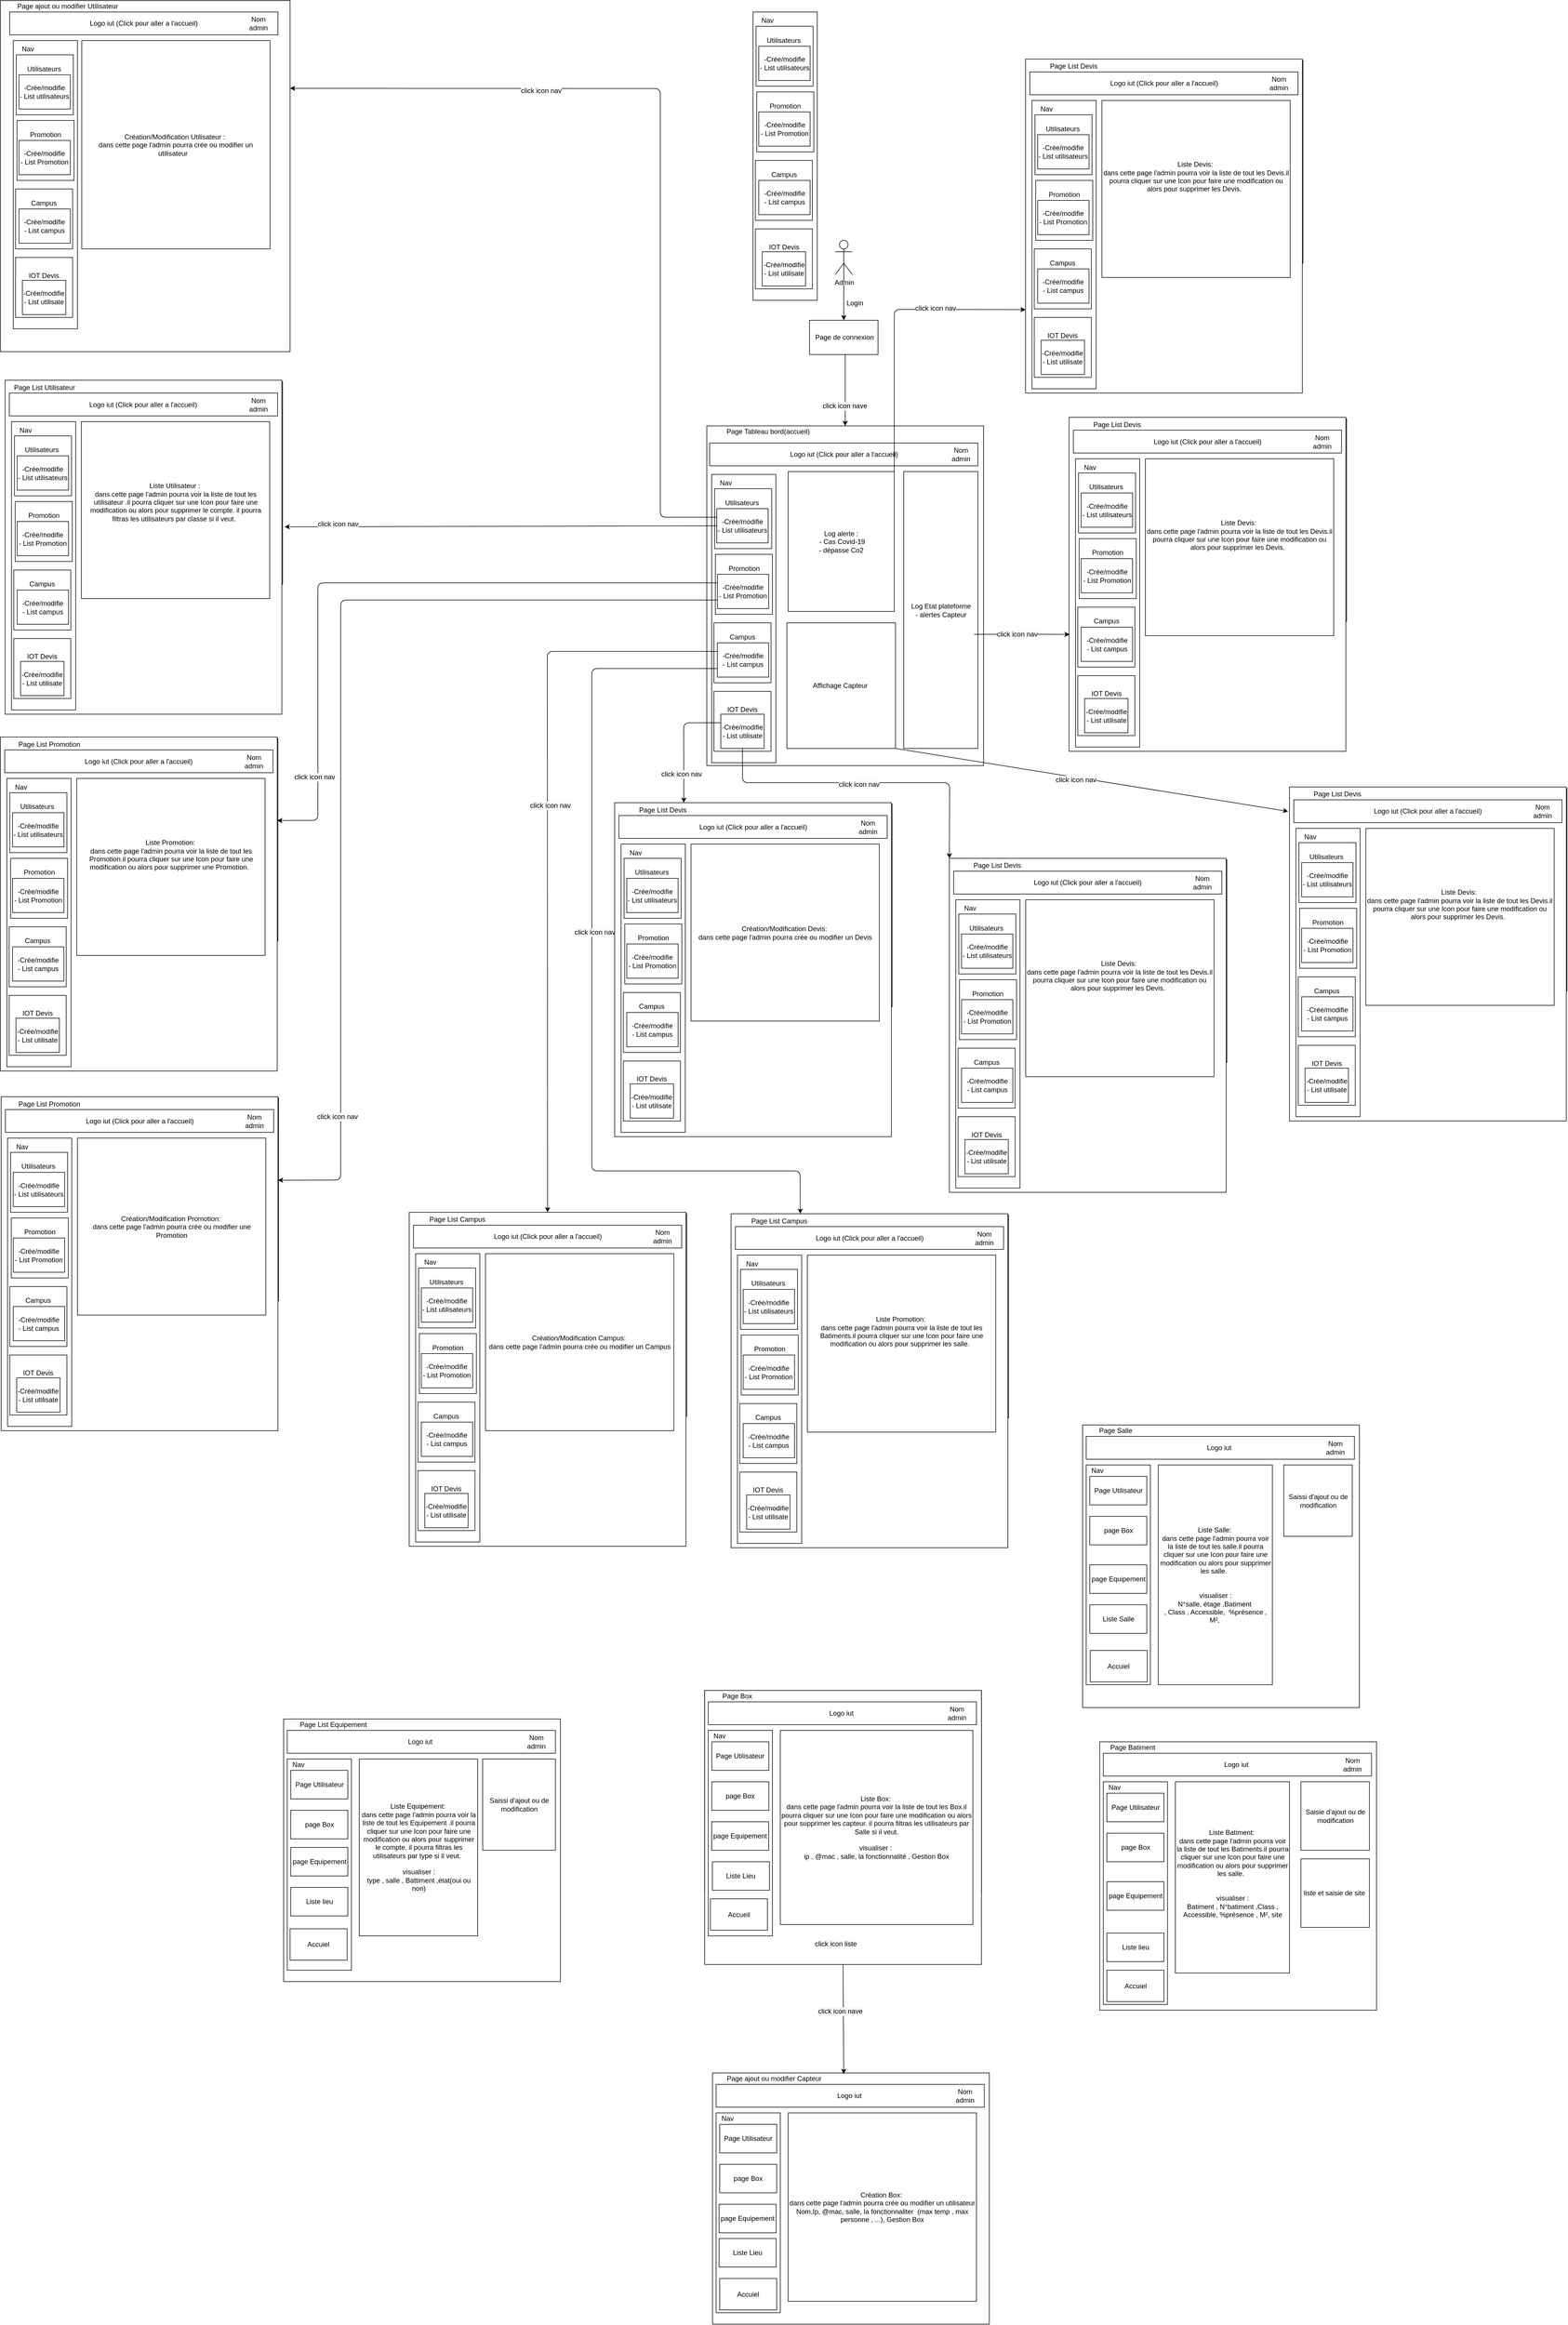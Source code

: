 <mxfile version="14.5.0" type="github" pages="2">
  <diagram id="ARH5aImlDJQzNbsXuoi2" name="Page-1">
    <mxGraphModel dx="3237" dy="3081" grid="1" gridSize="10" guides="1" tooltips="1" connect="1" arrows="1" fold="1" page="1" pageScale="1" pageWidth="827" pageHeight="1169" math="0" shadow="0">
      <root>
        <mxCell id="0" />
        <mxCell id="1" parent="0" />
        <mxCell id="hwvQYhv3dfhFRNOniil5-13" value="" style="rounded=0;whiteSpace=wrap;html=1;" parent="1" vertex="1">
          <mxGeometry x="157.75" y="710" width="485" height="355" as="geometry" />
        </mxCell>
        <mxCell id="hwvQYhv3dfhFRNOniil5-14" value="" style="rounded=0;whiteSpace=wrap;html=1;" parent="1" vertex="1">
          <mxGeometry x="164" y="780" width="112.5" height="240" as="geometry" />
        </mxCell>
        <mxCell id="hwvQYhv3dfhFRNOniil5-15" value="Page Utilisateur" style="text;html=1;strokeColor=none;fillColor=none;align=center;verticalAlign=middle;whiteSpace=wrap;rounded=0;" parent="1" vertex="1">
          <mxGeometry x="170.25" y="710" width="90" height="20" as="geometry" />
        </mxCell>
        <mxCell id="hwvQYhv3dfhFRNOniil5-16" value="Nav" style="text;html=1;strokeColor=none;fillColor=none;align=center;verticalAlign=middle;whiteSpace=wrap;rounded=0;" parent="1" vertex="1">
          <mxGeometry x="164" y="780" width="40" height="20" as="geometry" />
        </mxCell>
        <mxCell id="hwvQYhv3dfhFRNOniil5-17" value="Page Utilisateur" style="rounded=0;whiteSpace=wrap;html=1;" parent="1" vertex="1">
          <mxGeometry x="170.25" y="800" width="100" height="50" as="geometry" />
        </mxCell>
        <mxCell id="hwvQYhv3dfhFRNOniil5-18" value="page Capteur" style="rounded=0;whiteSpace=wrap;html=1;" parent="1" vertex="1">
          <mxGeometry x="170.25" y="870" width="100" height="50" as="geometry" />
        </mxCell>
        <mxCell id="hwvQYhv3dfhFRNOniil5-19" value="Liste Salle" style="rounded=0;whiteSpace=wrap;html=1;" parent="1" vertex="1">
          <mxGeometry x="170.25" y="950" width="100" height="50" as="geometry" />
        </mxCell>
        <mxCell id="hwvQYhv3dfhFRNOniil5-20" value="Liste Utilisateur :&amp;nbsp;&lt;br&gt;dans cette page l&#39;admin pourra voir la liste de tout les utilisateur .il pourra cliquer sur une Icon pour faire une modification ou alors pour supprimer le compte. il pourra filtras les utilisateurs par classe si il veut.&amp;nbsp;&amp;nbsp;" style="rounded=0;whiteSpace=wrap;html=1;" parent="1" vertex="1">
          <mxGeometry x="290.25" y="780" width="200" height="240" as="geometry" />
        </mxCell>
        <mxCell id="hwvQYhv3dfhFRNOniil5-21" value="Logo iut&amp;nbsp;" style="rounded=0;whiteSpace=wrap;html=1;" parent="1" vertex="1">
          <mxGeometry x="164" y="730" width="470" height="40" as="geometry" />
        </mxCell>
        <mxCell id="hwvQYhv3dfhFRNOniil5-22" value="Nom admin" style="text;html=1;strokeColor=none;fillColor=none;align=center;verticalAlign=middle;whiteSpace=wrap;rounded=0;" parent="1" vertex="1">
          <mxGeometry x="580.25" y="740" width="40" height="20" as="geometry" />
        </mxCell>
        <mxCell id="hwvQYhv3dfhFRNOniil5-23" value="Saissi d&#39;ajout ou de modification" style="rounded=0;whiteSpace=wrap;html=1;" parent="1" vertex="1">
          <mxGeometry x="510.25" y="780" width="120" height="50" as="geometry" />
        </mxCell>
        <mxCell id="hwvQYhv3dfhFRNOniil5-24" value="" style="rounded=0;whiteSpace=wrap;html=1;" parent="1" vertex="1">
          <mxGeometry x="157.75" y="710" width="485" height="480" as="geometry" />
        </mxCell>
        <mxCell id="hwvQYhv3dfhFRNOniil5-25" value="" style="rounded=0;whiteSpace=wrap;html=1;" parent="1" vertex="1">
          <mxGeometry x="164" y="780" width="112.5" height="360" as="geometry" />
        </mxCell>
        <mxCell id="hwvQYhv3dfhFRNOniil5-26" value="Page Box" style="text;html=1;strokeColor=none;fillColor=none;align=center;verticalAlign=middle;whiteSpace=wrap;rounded=0;" parent="1" vertex="1">
          <mxGeometry x="170.25" y="710" width="90" height="20" as="geometry" />
        </mxCell>
        <mxCell id="hwvQYhv3dfhFRNOniil5-27" value="Nav" style="text;html=1;strokeColor=none;fillColor=none;align=center;verticalAlign=middle;whiteSpace=wrap;rounded=0;" parent="1" vertex="1">
          <mxGeometry x="164" y="780" width="40" height="20" as="geometry" />
        </mxCell>
        <mxCell id="hwvQYhv3dfhFRNOniil5-28" value="Page Utilisateur" style="rounded=0;whiteSpace=wrap;html=1;" parent="1" vertex="1">
          <mxGeometry x="170.25" y="800" width="100" height="50" as="geometry" />
        </mxCell>
        <mxCell id="hwvQYhv3dfhFRNOniil5-29" value="page Box" style="rounded=0;whiteSpace=wrap;html=1;" parent="1" vertex="1">
          <mxGeometry x="170.25" y="870" width="100" height="50" as="geometry" />
        </mxCell>
        <mxCell id="hwvQYhv3dfhFRNOniil5-30" value="Liste Lieu" style="rounded=0;whiteSpace=wrap;html=1;" parent="1" vertex="1">
          <mxGeometry x="171.25" y="1010" width="100" height="50" as="geometry" />
        </mxCell>
        <mxCell id="hwvQYhv3dfhFRNOniil5-31" value="Liste Box:&amp;nbsp;&lt;br&gt;dans cette page l&#39;admin pourra voir la liste de tout les Box.il pourra cliquer sur une Icon pour faire une modification ou alors pour supprimer les capteur. il pourra filtras les utilisateurs par Salle si il veut.&lt;br&gt;&lt;br&gt;visualiser :&amp;nbsp;&lt;br&gt;ip , @mac , salle, la fonctionnalité , Gestion Box" style="rounded=0;whiteSpace=wrap;html=1;" parent="1" vertex="1">
          <mxGeometry x="290.25" y="780" width="337.5" height="340" as="geometry" />
        </mxCell>
        <mxCell id="hwvQYhv3dfhFRNOniil5-32" value="Logo iut&amp;nbsp;" style="rounded=0;whiteSpace=wrap;html=1;" parent="1" vertex="1">
          <mxGeometry x="164" y="730" width="470" height="40" as="geometry" />
        </mxCell>
        <mxCell id="hwvQYhv3dfhFRNOniil5-33" value="Nom admin" style="text;html=1;strokeColor=none;fillColor=none;align=center;verticalAlign=middle;whiteSpace=wrap;rounded=0;" parent="1" vertex="1">
          <mxGeometry x="580.25" y="740" width="40" height="20" as="geometry" />
        </mxCell>
        <mxCell id="hwvQYhv3dfhFRNOniil5-60" value="" style="rounded=0;whiteSpace=wrap;html=1;" parent="1" vertex="1">
          <mxGeometry x="820" y="245" width="485" height="355" as="geometry" />
        </mxCell>
        <mxCell id="hwvQYhv3dfhFRNOniil5-61" value="" style="rounded=0;whiteSpace=wrap;html=1;" parent="1" vertex="1">
          <mxGeometry x="826.25" y="315" width="112.5" height="240" as="geometry" />
        </mxCell>
        <mxCell id="hwvQYhv3dfhFRNOniil5-62" value="Page Utilisateur" style="text;html=1;strokeColor=none;fillColor=none;align=center;verticalAlign=middle;whiteSpace=wrap;rounded=0;" parent="1" vertex="1">
          <mxGeometry x="832.5" y="245" width="90" height="20" as="geometry" />
        </mxCell>
        <mxCell id="hwvQYhv3dfhFRNOniil5-63" value="Nav" style="text;html=1;strokeColor=none;fillColor=none;align=center;verticalAlign=middle;whiteSpace=wrap;rounded=0;" parent="1" vertex="1">
          <mxGeometry x="826.25" y="315" width="40" height="20" as="geometry" />
        </mxCell>
        <mxCell id="hwvQYhv3dfhFRNOniil5-64" value="Page Utilisateur" style="rounded=0;whiteSpace=wrap;html=1;" parent="1" vertex="1">
          <mxGeometry x="832.5" y="335" width="100" height="50" as="geometry" />
        </mxCell>
        <mxCell id="hwvQYhv3dfhFRNOniil5-65" value="page Capteur" style="rounded=0;whiteSpace=wrap;html=1;" parent="1" vertex="1">
          <mxGeometry x="832.5" y="405" width="100" height="50" as="geometry" />
        </mxCell>
        <mxCell id="hwvQYhv3dfhFRNOniil5-66" value="Liste Salle" style="rounded=0;whiteSpace=wrap;html=1;" parent="1" vertex="1">
          <mxGeometry x="832.5" y="485" width="100" height="50" as="geometry" />
        </mxCell>
        <mxCell id="hwvQYhv3dfhFRNOniil5-67" value="Liste Utilisateur :&amp;nbsp;&lt;br&gt;dans cette page l&#39;admin pourra voir la liste de tout les utilisateur .il pourra cliquer sur une Icon pour faire une modification ou alors pour supprimer le compte. il pourra filtras les utilisateurs par classe si il veut.&amp;nbsp;&amp;nbsp;" style="rounded=0;whiteSpace=wrap;html=1;" parent="1" vertex="1">
          <mxGeometry x="952.5" y="315" width="200" height="240" as="geometry" />
        </mxCell>
        <mxCell id="hwvQYhv3dfhFRNOniil5-68" value="Logo iut&amp;nbsp;" style="rounded=0;whiteSpace=wrap;html=1;" parent="1" vertex="1">
          <mxGeometry x="826.25" y="265" width="470" height="40" as="geometry" />
        </mxCell>
        <mxCell id="hwvQYhv3dfhFRNOniil5-69" value="Nom admin" style="text;html=1;strokeColor=none;fillColor=none;align=center;verticalAlign=middle;whiteSpace=wrap;rounded=0;" parent="1" vertex="1">
          <mxGeometry x="1242.5" y="275" width="40" height="20" as="geometry" />
        </mxCell>
        <mxCell id="hwvQYhv3dfhFRNOniil5-70" value="Saissi d&#39;ajout ou de modification" style="rounded=0;whiteSpace=wrap;html=1;" parent="1" vertex="1">
          <mxGeometry x="1172.5" y="315" width="120" height="50" as="geometry" />
        </mxCell>
        <mxCell id="hwvQYhv3dfhFRNOniil5-71" value="" style="rounded=0;whiteSpace=wrap;html=1;" parent="1" vertex="1">
          <mxGeometry x="820" y="245" width="485" height="495" as="geometry" />
        </mxCell>
        <mxCell id="hwvQYhv3dfhFRNOniil5-72" value="" style="rounded=0;whiteSpace=wrap;html=1;" parent="1" vertex="1">
          <mxGeometry x="826.25" y="315" width="112.5" height="385" as="geometry" />
        </mxCell>
        <mxCell id="hwvQYhv3dfhFRNOniil5-73" value="Page Salle" style="text;html=1;strokeColor=none;fillColor=none;align=center;verticalAlign=middle;whiteSpace=wrap;rounded=0;" parent="1" vertex="1">
          <mxGeometry x="832.5" y="245" width="90" height="20" as="geometry" />
        </mxCell>
        <mxCell id="hwvQYhv3dfhFRNOniil5-74" value="Nav" style="text;html=1;strokeColor=none;fillColor=none;align=center;verticalAlign=middle;whiteSpace=wrap;rounded=0;" parent="1" vertex="1">
          <mxGeometry x="826.25" y="315" width="40" height="20" as="geometry" />
        </mxCell>
        <mxCell id="hwvQYhv3dfhFRNOniil5-75" value="Page Utilisateur" style="rounded=0;whiteSpace=wrap;html=1;" parent="1" vertex="1">
          <mxGeometry x="832.5" y="335" width="100" height="50" as="geometry" />
        </mxCell>
        <mxCell id="hwvQYhv3dfhFRNOniil5-76" value="page Box" style="rounded=0;whiteSpace=wrap;html=1;" parent="1" vertex="1">
          <mxGeometry x="832.5" y="405" width="100" height="50" as="geometry" />
        </mxCell>
        <mxCell id="hwvQYhv3dfhFRNOniil5-77" value="Liste Salle" style="rounded=0;whiteSpace=wrap;html=1;" parent="1" vertex="1">
          <mxGeometry x="832.5" y="560" width="100" height="50" as="geometry" />
        </mxCell>
        <mxCell id="hwvQYhv3dfhFRNOniil5-78" value="Liste Salle:&amp;nbsp;&lt;br&gt;dans cette page l&#39;admin pourra voir la liste de tout les salle.il pourra cliquer sur une Icon pour faire une modification ou alors pour supprimer les salle.&amp;nbsp;&amp;nbsp;&lt;br&gt;&lt;br&gt;&lt;br&gt;visualiser :&lt;br&gt;N°salle, étage ,Batiment&amp;nbsp;&lt;br&gt;, Class , Accessible,&amp;nbsp; %présence , M²,&amp;nbsp;" style="rounded=0;whiteSpace=wrap;html=1;" parent="1" vertex="1">
          <mxGeometry x="952.5" y="315" width="200" height="385" as="geometry" />
        </mxCell>
        <mxCell id="hwvQYhv3dfhFRNOniil5-79" value="Logo iut&amp;nbsp;" style="rounded=0;whiteSpace=wrap;html=1;" parent="1" vertex="1">
          <mxGeometry x="826.25" y="265" width="470" height="40" as="geometry" />
        </mxCell>
        <mxCell id="hwvQYhv3dfhFRNOniil5-80" value="Nom admin" style="text;html=1;strokeColor=none;fillColor=none;align=center;verticalAlign=middle;whiteSpace=wrap;rounded=0;" parent="1" vertex="1">
          <mxGeometry x="1242.5" y="275" width="40" height="20" as="geometry" />
        </mxCell>
        <mxCell id="hwvQYhv3dfhFRNOniil5-81" value="Saissi d&#39;ajout ou de modification" style="rounded=0;whiteSpace=wrap;html=1;" parent="1" vertex="1">
          <mxGeometry x="1172.5" y="315" width="120" height="125" as="geometry" />
        </mxCell>
        <mxCell id="hwvQYhv3dfhFRNOniil5-88" value="" style="rounded=0;whiteSpace=wrap;html=1;" parent="1" vertex="1">
          <mxGeometry x="171.5" y="1380" width="485" height="355" as="geometry" />
        </mxCell>
        <mxCell id="hwvQYhv3dfhFRNOniil5-89" value="" style="rounded=0;whiteSpace=wrap;html=1;" parent="1" vertex="1">
          <mxGeometry x="177.75" y="1450" width="112.5" height="240" as="geometry" />
        </mxCell>
        <mxCell id="hwvQYhv3dfhFRNOniil5-90" value="Page Utilisateur" style="text;html=1;strokeColor=none;fillColor=none;align=center;verticalAlign=middle;whiteSpace=wrap;rounded=0;" parent="1" vertex="1">
          <mxGeometry x="184" y="1380" width="90" height="20" as="geometry" />
        </mxCell>
        <mxCell id="hwvQYhv3dfhFRNOniil5-91" value="Nav" style="text;html=1;strokeColor=none;fillColor=none;align=center;verticalAlign=middle;whiteSpace=wrap;rounded=0;" parent="1" vertex="1">
          <mxGeometry x="177.75" y="1450" width="40" height="20" as="geometry" />
        </mxCell>
        <mxCell id="hwvQYhv3dfhFRNOniil5-92" value="Page Utilisateur" style="rounded=0;whiteSpace=wrap;html=1;" parent="1" vertex="1">
          <mxGeometry x="184" y="1470" width="100" height="50" as="geometry" />
        </mxCell>
        <mxCell id="hwvQYhv3dfhFRNOniil5-93" value="page Capteur" style="rounded=0;whiteSpace=wrap;html=1;" parent="1" vertex="1">
          <mxGeometry x="184" y="1540" width="100" height="50" as="geometry" />
        </mxCell>
        <mxCell id="hwvQYhv3dfhFRNOniil5-94" value="Liste Salle" style="rounded=0;whiteSpace=wrap;html=1;" parent="1" vertex="1">
          <mxGeometry x="184" y="1620" width="100" height="50" as="geometry" />
        </mxCell>
        <mxCell id="hwvQYhv3dfhFRNOniil5-95" value="Liste Utilisateur :&amp;nbsp;&lt;br&gt;dans cette page l&#39;admin pourra voir la liste de tout les utilisateur .il pourra cliquer sur une Icon pour faire une modification ou alors pour supprimer le compte. il pourra filtras les utilisateurs par classe si il veut.&amp;nbsp;&amp;nbsp;" style="rounded=0;whiteSpace=wrap;html=1;" parent="1" vertex="1">
          <mxGeometry x="304" y="1450" width="200" height="240" as="geometry" />
        </mxCell>
        <mxCell id="hwvQYhv3dfhFRNOniil5-96" value="Logo iut&amp;nbsp;" style="rounded=0;whiteSpace=wrap;html=1;" parent="1" vertex="1">
          <mxGeometry x="177.75" y="1400" width="470" height="40" as="geometry" />
        </mxCell>
        <mxCell id="hwvQYhv3dfhFRNOniil5-97" value="Nom admin" style="text;html=1;strokeColor=none;fillColor=none;align=center;verticalAlign=middle;whiteSpace=wrap;rounded=0;" parent="1" vertex="1">
          <mxGeometry x="594" y="1410" width="40" height="20" as="geometry" />
        </mxCell>
        <mxCell id="hwvQYhv3dfhFRNOniil5-98" value="Saissi d&#39;ajout ou de modification" style="rounded=0;whiteSpace=wrap;html=1;" parent="1" vertex="1">
          <mxGeometry x="524" y="1450" width="120" height="50" as="geometry" />
        </mxCell>
        <mxCell id="hwvQYhv3dfhFRNOniil5-99" value="" style="rounded=0;whiteSpace=wrap;html=1;" parent="1" vertex="1">
          <mxGeometry x="171.5" y="1380" width="485" height="440" as="geometry" />
        </mxCell>
        <mxCell id="hwvQYhv3dfhFRNOniil5-100" value="" style="rounded=0;whiteSpace=wrap;html=1;" parent="1" vertex="1">
          <mxGeometry x="177.75" y="1450" width="112.5" height="350" as="geometry" />
        </mxCell>
        <mxCell id="hwvQYhv3dfhFRNOniil5-101" value="Page ajout ou modifier Capteur" style="text;html=1;strokeColor=none;fillColor=none;align=center;verticalAlign=middle;whiteSpace=wrap;rounded=0;" parent="1" vertex="1">
          <mxGeometry x="184" y="1380" width="191.25" height="20" as="geometry" />
        </mxCell>
        <mxCell id="hwvQYhv3dfhFRNOniil5-102" value="Nav" style="text;html=1;strokeColor=none;fillColor=none;align=center;verticalAlign=middle;whiteSpace=wrap;rounded=0;" parent="1" vertex="1">
          <mxGeometry x="177.75" y="1450" width="40" height="20" as="geometry" />
        </mxCell>
        <mxCell id="hwvQYhv3dfhFRNOniil5-103" value="Page Utilisateur" style="rounded=0;whiteSpace=wrap;html=1;" parent="1" vertex="1">
          <mxGeometry x="184" y="1470" width="100" height="50" as="geometry" />
        </mxCell>
        <mxCell id="hwvQYhv3dfhFRNOniil5-104" value="page Box" style="rounded=0;whiteSpace=wrap;html=1;" parent="1" vertex="1">
          <mxGeometry x="184" y="1540" width="100" height="50" as="geometry" />
        </mxCell>
        <mxCell id="hwvQYhv3dfhFRNOniil5-105" value="Liste Lieu" style="rounded=0;whiteSpace=wrap;html=1;" parent="1" vertex="1">
          <mxGeometry x="183" y="1670" width="100" height="50" as="geometry" />
        </mxCell>
        <mxCell id="hwvQYhv3dfhFRNOniil5-106" value="Création Box:&amp;nbsp;&lt;br&gt;dans cette page l&#39;admin pourra crée ou modifier un utilisateur Nom,Ip, @mac, salle, la fonctionnaliter&amp;nbsp; (max temp , max personne , ...), Gestion Box" style="rounded=0;whiteSpace=wrap;html=1;" parent="1" vertex="1">
          <mxGeometry x="304" y="1450" width="330" height="330" as="geometry" />
        </mxCell>
        <mxCell id="hwvQYhv3dfhFRNOniil5-107" value="Logo iut&amp;nbsp;" style="rounded=0;whiteSpace=wrap;html=1;" parent="1" vertex="1">
          <mxGeometry x="177.75" y="1400" width="470" height="40" as="geometry" />
        </mxCell>
        <mxCell id="hwvQYhv3dfhFRNOniil5-108" value="Nom admin" style="text;html=1;strokeColor=none;fillColor=none;align=center;verticalAlign=middle;whiteSpace=wrap;rounded=0;" parent="1" vertex="1">
          <mxGeometry x="594" y="1410" width="40" height="20" as="geometry" />
        </mxCell>
        <mxCell id="hwvQYhv3dfhFRNOniil5-109" value="" style="endArrow=classic;html=1;exitX=0.5;exitY=1;exitDx=0;exitDy=0;entryX=0.474;entryY=0.004;entryDx=0;entryDy=0;entryPerimeter=0;" parent="1" source="hwvQYhv3dfhFRNOniil5-24" target="hwvQYhv3dfhFRNOniil5-99" edge="1">
          <mxGeometry width="50" height="50" relative="1" as="geometry">
            <mxPoint x="176.5" y="455" as="sourcePoint" />
            <mxPoint x="39.765" y="453.005" as="targetPoint" />
            <Array as="points" />
          </mxGeometry>
        </mxCell>
        <mxCell id="RcjOclbqkBx9WkXxXYVM-54" value="&lt;span style=&quot;font-size: 12px ; background-color: rgb(248 , 249 , 250)&quot;&gt;click icon nave&lt;/span&gt;" style="edgeLabel;html=1;align=center;verticalAlign=middle;resizable=0;points=[];" parent="hwvQYhv3dfhFRNOniil5-109" vertex="1" connectable="0">
          <mxGeometry x="-0.151" y="-6" relative="1" as="geometry">
            <mxPoint as="offset" />
          </mxGeometry>
        </mxCell>
        <mxCell id="hwvQYhv3dfhFRNOniil5-115" value="&lt;span style=&quot;color: rgb(0, 0, 0); font-family: helvetica; font-size: 12px; font-style: normal; font-weight: 400; letter-spacing: normal; text-align: center; text-indent: 0px; text-transform: none; word-spacing: 0px; background-color: rgb(248, 249, 250); display: inline; float: none;&quot;&gt;click icon liste&lt;/span&gt;" style="text;whiteSpace=wrap;html=1;" parent="1" vertex="1">
          <mxGeometry x="349" y="1140" width="100" height="30" as="geometry" />
        </mxCell>
        <mxCell id="hwvQYhv3dfhFRNOniil5-121" value="page Equipement" style="rounded=0;whiteSpace=wrap;html=1;" parent="1" vertex="1">
          <mxGeometry x="832.5" y="490" width="100" height="50" as="geometry" />
        </mxCell>
        <mxCell id="hwvQYhv3dfhFRNOniil5-123" value="page Equipement" style="rounded=0;whiteSpace=wrap;html=1;" parent="1" vertex="1">
          <mxGeometry x="170" y="940" width="100" height="50" as="geometry" />
        </mxCell>
        <mxCell id="hwvQYhv3dfhFRNOniil5-124" value="page Equipement" style="rounded=0;whiteSpace=wrap;html=1;" parent="1" vertex="1">
          <mxGeometry x="183" y="1610" width="100" height="50" as="geometry" />
        </mxCell>
        <mxCell id="hwvQYhv3dfhFRNOniil5-127" value="" style="rounded=0;whiteSpace=wrap;html=1;" parent="1" vertex="1">
          <mxGeometry x="-580" y="760" width="485" height="355" as="geometry" />
        </mxCell>
        <mxCell id="hwvQYhv3dfhFRNOniil5-128" value="" style="rounded=0;whiteSpace=wrap;html=1;" parent="1" vertex="1">
          <mxGeometry x="-573.75" y="830" width="112.5" height="240" as="geometry" />
        </mxCell>
        <mxCell id="hwvQYhv3dfhFRNOniil5-129" value="Page Utilisateur" style="text;html=1;strokeColor=none;fillColor=none;align=center;verticalAlign=middle;whiteSpace=wrap;rounded=0;" parent="1" vertex="1">
          <mxGeometry x="-567.5" y="760" width="90" height="20" as="geometry" />
        </mxCell>
        <mxCell id="hwvQYhv3dfhFRNOniil5-130" value="Nav" style="text;html=1;strokeColor=none;fillColor=none;align=center;verticalAlign=middle;whiteSpace=wrap;rounded=0;" parent="1" vertex="1">
          <mxGeometry x="-573.75" y="830" width="40" height="20" as="geometry" />
        </mxCell>
        <mxCell id="hwvQYhv3dfhFRNOniil5-131" value="Page Utilisateur" style="rounded=0;whiteSpace=wrap;html=1;" parent="1" vertex="1">
          <mxGeometry x="-567.5" y="850" width="100" height="50" as="geometry" />
        </mxCell>
        <mxCell id="hwvQYhv3dfhFRNOniil5-132" value="page Capteur" style="rounded=0;whiteSpace=wrap;html=1;" parent="1" vertex="1">
          <mxGeometry x="-567.5" y="920" width="100" height="50" as="geometry" />
        </mxCell>
        <mxCell id="hwvQYhv3dfhFRNOniil5-133" value="Liste Salle" style="rounded=0;whiteSpace=wrap;html=1;" parent="1" vertex="1">
          <mxGeometry x="-567.5" y="1000" width="100" height="50" as="geometry" />
        </mxCell>
        <mxCell id="hwvQYhv3dfhFRNOniil5-134" value="Liste Utilisateur :&amp;nbsp;&lt;br&gt;dans cette page l&#39;admin pourra voir la liste de tout les utilisateur .il pourra cliquer sur une Icon pour faire une modification ou alors pour supprimer le compte. il pourra filtras les utilisateurs par classe si il veut.&amp;nbsp;&amp;nbsp;" style="rounded=0;whiteSpace=wrap;html=1;" parent="1" vertex="1">
          <mxGeometry x="-447.5" y="830" width="200" height="240" as="geometry" />
        </mxCell>
        <mxCell id="hwvQYhv3dfhFRNOniil5-135" value="Logo iut&amp;nbsp;" style="rounded=0;whiteSpace=wrap;html=1;" parent="1" vertex="1">
          <mxGeometry x="-573.75" y="780" width="470" height="40" as="geometry" />
        </mxCell>
        <mxCell id="hwvQYhv3dfhFRNOniil5-136" value="Nom admin" style="text;html=1;strokeColor=none;fillColor=none;align=center;verticalAlign=middle;whiteSpace=wrap;rounded=0;" parent="1" vertex="1">
          <mxGeometry x="-157.5" y="790" width="40" height="20" as="geometry" />
        </mxCell>
        <mxCell id="hwvQYhv3dfhFRNOniil5-137" value="Saissi d&#39;ajout ou de modification" style="rounded=0;whiteSpace=wrap;html=1;" parent="1" vertex="1">
          <mxGeometry x="-227.5" y="830" width="120" height="50" as="geometry" />
        </mxCell>
        <mxCell id="hwvQYhv3dfhFRNOniil5-138" value="" style="rounded=0;whiteSpace=wrap;html=1;" parent="1" vertex="1">
          <mxGeometry x="-580" y="760" width="485" height="460" as="geometry" />
        </mxCell>
        <mxCell id="hwvQYhv3dfhFRNOniil5-139" value="" style="rounded=0;whiteSpace=wrap;html=1;" parent="1" vertex="1">
          <mxGeometry x="-573.75" y="830" width="112.5" height="370" as="geometry" />
        </mxCell>
        <mxCell id="hwvQYhv3dfhFRNOniil5-140" value="Page List Equipement" style="text;html=1;strokeColor=none;fillColor=none;align=center;verticalAlign=middle;whiteSpace=wrap;rounded=0;" parent="1" vertex="1">
          <mxGeometry x="-567.5" y="760" width="147.5" height="20" as="geometry" />
        </mxCell>
        <mxCell id="hwvQYhv3dfhFRNOniil5-141" value="Nav" style="text;html=1;strokeColor=none;fillColor=none;align=center;verticalAlign=middle;whiteSpace=wrap;rounded=0;" parent="1" vertex="1">
          <mxGeometry x="-573.75" y="830" width="40" height="20" as="geometry" />
        </mxCell>
        <mxCell id="hwvQYhv3dfhFRNOniil5-142" value="Page Utilisateur" style="rounded=0;whiteSpace=wrap;html=1;" parent="1" vertex="1">
          <mxGeometry x="-567.5" y="850" width="100" height="50" as="geometry" />
        </mxCell>
        <mxCell id="hwvQYhv3dfhFRNOniil5-143" value="page Box" style="rounded=0;whiteSpace=wrap;html=1;" parent="1" vertex="1">
          <mxGeometry x="-567.5" y="920" width="100" height="50" as="geometry" />
        </mxCell>
        <mxCell id="hwvQYhv3dfhFRNOniil5-144" value="Liste lieu" style="rounded=0;whiteSpace=wrap;html=1;" parent="1" vertex="1">
          <mxGeometry x="-567.5" y="1055" width="100" height="50" as="geometry" />
        </mxCell>
        <mxCell id="hwvQYhv3dfhFRNOniil5-145" value="Liste Equipement:&amp;nbsp;&lt;br&gt;dans cette page l&#39;admin pourra voir la liste de tout les Equipement&amp;nbsp;.il pourra cliquer sur une Icon pour faire une modification ou alors pour supprimer le compte. il pourra filtras les utilisateurs par type si il veut.&amp;nbsp;&amp;nbsp;&lt;br&gt;&lt;br&gt;visualiser :&lt;br&gt;type , salle , Battiment ,état(oui ou non)" style="rounded=0;whiteSpace=wrap;html=1;" parent="1" vertex="1">
          <mxGeometry x="-447.5" y="830" width="207.5" height="310" as="geometry" />
        </mxCell>
        <mxCell id="hwvQYhv3dfhFRNOniil5-146" value="Logo iut&amp;nbsp;" style="rounded=0;whiteSpace=wrap;html=1;" parent="1" vertex="1">
          <mxGeometry x="-573.75" y="780" width="470" height="40" as="geometry" />
        </mxCell>
        <mxCell id="hwvQYhv3dfhFRNOniil5-147" value="Nom admin" style="text;html=1;strokeColor=none;fillColor=none;align=center;verticalAlign=middle;whiteSpace=wrap;rounded=0;" parent="1" vertex="1">
          <mxGeometry x="-157.5" y="790" width="40" height="20" as="geometry" />
        </mxCell>
        <mxCell id="hwvQYhv3dfhFRNOniil5-148" value="page Equipement" style="rounded=0;whiteSpace=wrap;html=1;" parent="1" vertex="1">
          <mxGeometry x="-567.5" y="985" width="100" height="50" as="geometry" />
        </mxCell>
        <mxCell id="hwvQYhv3dfhFRNOniil5-173" value="Saissi d&#39;ajout ou de modification" style="rounded=0;whiteSpace=wrap;html=1;" parent="1" vertex="1">
          <mxGeometry x="-231.25" y="830" width="127.5" height="160" as="geometry" />
        </mxCell>
        <mxCell id="hwvQYhv3dfhFRNOniil5-174" value="" style="rounded=0;whiteSpace=wrap;html=1;" parent="1" vertex="1">
          <mxGeometry x="850" y="800" width="485" height="355" as="geometry" />
        </mxCell>
        <mxCell id="hwvQYhv3dfhFRNOniil5-175" value="" style="rounded=0;whiteSpace=wrap;html=1;" parent="1" vertex="1">
          <mxGeometry x="856.25" y="870" width="112.5" height="240" as="geometry" />
        </mxCell>
        <mxCell id="hwvQYhv3dfhFRNOniil5-176" value="Page Utilisateur" style="text;html=1;strokeColor=none;fillColor=none;align=center;verticalAlign=middle;whiteSpace=wrap;rounded=0;" parent="1" vertex="1">
          <mxGeometry x="862.5" y="800" width="90" height="20" as="geometry" />
        </mxCell>
        <mxCell id="hwvQYhv3dfhFRNOniil5-177" value="Nav" style="text;html=1;strokeColor=none;fillColor=none;align=center;verticalAlign=middle;whiteSpace=wrap;rounded=0;" parent="1" vertex="1">
          <mxGeometry x="856.25" y="870" width="40" height="20" as="geometry" />
        </mxCell>
        <mxCell id="hwvQYhv3dfhFRNOniil5-178" value="Page Utilisateur" style="rounded=0;whiteSpace=wrap;html=1;" parent="1" vertex="1">
          <mxGeometry x="862.5" y="890" width="100" height="50" as="geometry" />
        </mxCell>
        <mxCell id="hwvQYhv3dfhFRNOniil5-179" value="page Capteur" style="rounded=0;whiteSpace=wrap;html=1;" parent="1" vertex="1">
          <mxGeometry x="862.5" y="960" width="100" height="50" as="geometry" />
        </mxCell>
        <mxCell id="hwvQYhv3dfhFRNOniil5-180" value="Liste Salle" style="rounded=0;whiteSpace=wrap;html=1;" parent="1" vertex="1">
          <mxGeometry x="862.5" y="1040" width="100" height="50" as="geometry" />
        </mxCell>
        <mxCell id="hwvQYhv3dfhFRNOniil5-181" value="Liste Utilisateur :&amp;nbsp;&lt;br&gt;dans cette page l&#39;admin pourra voir la liste de tout les utilisateur .il pourra cliquer sur une Icon pour faire une modification ou alors pour supprimer le compte. il pourra filtras les utilisateurs par classe si il veut.&amp;nbsp;&amp;nbsp;" style="rounded=0;whiteSpace=wrap;html=1;" parent="1" vertex="1">
          <mxGeometry x="982.5" y="870" width="200" height="240" as="geometry" />
        </mxCell>
        <mxCell id="hwvQYhv3dfhFRNOniil5-182" value="Logo iut&amp;nbsp;" style="rounded=0;whiteSpace=wrap;html=1;" parent="1" vertex="1">
          <mxGeometry x="856.25" y="820" width="470" height="40" as="geometry" />
        </mxCell>
        <mxCell id="hwvQYhv3dfhFRNOniil5-183" value="Nom admin" style="text;html=1;strokeColor=none;fillColor=none;align=center;verticalAlign=middle;whiteSpace=wrap;rounded=0;" parent="1" vertex="1">
          <mxGeometry x="1272.5" y="830" width="40" height="20" as="geometry" />
        </mxCell>
        <mxCell id="hwvQYhv3dfhFRNOniil5-184" value="Saissi d&#39;ajout ou de modification" style="rounded=0;whiteSpace=wrap;html=1;" parent="1" vertex="1">
          <mxGeometry x="1202.5" y="870" width="120" height="50" as="geometry" />
        </mxCell>
        <mxCell id="hwvQYhv3dfhFRNOniil5-185" value="" style="rounded=0;whiteSpace=wrap;html=1;" parent="1" vertex="1">
          <mxGeometry x="850" y="800" width="485" height="470" as="geometry" />
        </mxCell>
        <mxCell id="hwvQYhv3dfhFRNOniil5-186" value="" style="rounded=0;whiteSpace=wrap;html=1;" parent="1" vertex="1">
          <mxGeometry x="856.25" y="870" width="112.5" height="390" as="geometry" />
        </mxCell>
        <mxCell id="hwvQYhv3dfhFRNOniil5-187" value="Page Batiment" style="text;html=1;strokeColor=none;fillColor=none;align=center;verticalAlign=middle;whiteSpace=wrap;rounded=0;" parent="1" vertex="1">
          <mxGeometry x="862.5" y="800" width="90" height="20" as="geometry" />
        </mxCell>
        <mxCell id="hwvQYhv3dfhFRNOniil5-188" value="Nav" style="text;html=1;strokeColor=none;fillColor=none;align=center;verticalAlign=middle;whiteSpace=wrap;rounded=0;" parent="1" vertex="1">
          <mxGeometry x="856.25" y="870" width="40" height="20" as="geometry" />
        </mxCell>
        <mxCell id="hwvQYhv3dfhFRNOniil5-189" value="Page Utilisateur" style="rounded=0;whiteSpace=wrap;html=1;" parent="1" vertex="1">
          <mxGeometry x="862.5" y="890" width="100" height="50" as="geometry" />
        </mxCell>
        <mxCell id="hwvQYhv3dfhFRNOniil5-190" value="page Box" style="rounded=0;whiteSpace=wrap;html=1;" parent="1" vertex="1">
          <mxGeometry x="862.5" y="960" width="100" height="50" as="geometry" />
        </mxCell>
        <mxCell id="hwvQYhv3dfhFRNOniil5-191" value="Liste lieu" style="rounded=0;whiteSpace=wrap;html=1;" parent="1" vertex="1">
          <mxGeometry x="862.5" y="1135" width="100" height="50" as="geometry" />
        </mxCell>
        <mxCell id="hwvQYhv3dfhFRNOniil5-192" value="Liste Batiment:&amp;nbsp;&lt;br&gt;dans cette page l&#39;admin pourra voir la liste de tout les Batiments.il pourra cliquer sur une Icon pour faire une modification ou alors pour supprimer les salle.&amp;nbsp;&amp;nbsp;&lt;br&gt;&lt;br&gt;&lt;br&gt;visualiser :&lt;br&gt;Batiment , N°batiment ,Class , Accessible, %présence , M², site&lt;br&gt;&amp;nbsp;" style="rounded=0;whiteSpace=wrap;html=1;" parent="1" vertex="1">
          <mxGeometry x="982.5" y="870" width="200" height="335" as="geometry" />
        </mxCell>
        <mxCell id="hwvQYhv3dfhFRNOniil5-193" value="Logo iut&amp;nbsp;" style="rounded=0;whiteSpace=wrap;html=1;" parent="1" vertex="1">
          <mxGeometry x="856.25" y="820" width="470" height="40" as="geometry" />
        </mxCell>
        <mxCell id="hwvQYhv3dfhFRNOniil5-194" value="Nom admin" style="text;html=1;strokeColor=none;fillColor=none;align=center;verticalAlign=middle;whiteSpace=wrap;rounded=0;" parent="1" vertex="1">
          <mxGeometry x="1272.5" y="830" width="40" height="20" as="geometry" />
        </mxCell>
        <mxCell id="hwvQYhv3dfhFRNOniil5-195" value="Saisie d&#39;ajout ou de modification" style="rounded=0;whiteSpace=wrap;html=1;" parent="1" vertex="1">
          <mxGeometry x="1202.5" y="870" width="120" height="120" as="geometry" />
        </mxCell>
        <mxCell id="hwvQYhv3dfhFRNOniil5-196" value="page Equipement" style="rounded=0;whiteSpace=wrap;html=1;" parent="1" vertex="1">
          <mxGeometry x="862.5" y="1045" width="100" height="50" as="geometry" />
        </mxCell>
        <mxCell id="RcjOclbqkBx9WkXxXYVM-1" value="Accuiel" style="rounded=0;whiteSpace=wrap;html=1;" parent="1" vertex="1">
          <mxGeometry x="-568.75" y="1127.5" width="100" height="55" as="geometry" />
        </mxCell>
        <mxCell id="RcjOclbqkBx9WkXxXYVM-6" value="liste et saisie de site&amp;nbsp;" style="rounded=0;whiteSpace=wrap;html=1;" parent="1" vertex="1">
          <mxGeometry x="1202.5" y="1005" width="120" height="120" as="geometry" />
        </mxCell>
        <mxCell id="RcjOclbqkBx9WkXxXYVM-37" value="Accuiel" style="rounded=0;whiteSpace=wrap;html=1;" parent="1" vertex="1">
          <mxGeometry x="184" y="1740" width="100" height="55" as="geometry" />
        </mxCell>
        <mxCell id="RcjOclbqkBx9WkXxXYVM-38" value="Accueil" style="rounded=0;whiteSpace=wrap;html=1;" parent="1" vertex="1">
          <mxGeometry x="167.75" y="1075" width="100" height="55" as="geometry" />
        </mxCell>
        <mxCell id="RcjOclbqkBx9WkXxXYVM-39" value="Accuiel" style="rounded=0;whiteSpace=wrap;html=1;" parent="1" vertex="1">
          <mxGeometry x="862.5" y="1200" width="100" height="55" as="geometry" />
        </mxCell>
        <mxCell id="RcjOclbqkBx9WkXxXYVM-40" value="Accuiel" style="rounded=0;whiteSpace=wrap;html=1;" parent="1" vertex="1">
          <mxGeometry x="833.25" y="640" width="100" height="55" as="geometry" />
        </mxCell>
        <mxCell id="vrpec3YslxEc7_vkl1N--1" value="Admin" style="shape=umlActor;verticalLabelPosition=bottom;verticalAlign=top;html=1;outlineConnect=0;" vertex="1" parent="1">
          <mxGeometry x="386.5" y="-1830" width="30" height="60" as="geometry" />
        </mxCell>
        <mxCell id="vrpec3YslxEc7_vkl1N--2" value="" style="endArrow=classic;html=1;exitX=0.5;exitY=0.5;exitDx=0;exitDy=0;exitPerimeter=0;entryX=0.5;entryY=0;entryDx=0;entryDy=0;" edge="1" parent="1" source="vrpec3YslxEc7_vkl1N--1" target="vrpec3YslxEc7_vkl1N--3">
          <mxGeometry width="50" height="50" relative="1" as="geometry">
            <mxPoint x="396.5" y="-1420" as="sourcePoint" />
            <mxPoint x="401.5" y="-1690" as="targetPoint" />
          </mxGeometry>
        </mxCell>
        <mxCell id="vrpec3YslxEc7_vkl1N--3" value="" style="rounded=0;whiteSpace=wrap;html=1;" vertex="1" parent="1">
          <mxGeometry x="341.5" y="-1690" width="120" height="60" as="geometry" />
        </mxCell>
        <mxCell id="vrpec3YslxEc7_vkl1N--4" value="Page de connexion&amp;nbsp;" style="text;html=1;strokeColor=none;fillColor=none;align=center;verticalAlign=middle;whiteSpace=wrap;rounded=0;" vertex="1" parent="1">
          <mxGeometry x="341.5" y="-1690" width="125" height="60" as="geometry" />
        </mxCell>
        <mxCell id="vrpec3YslxEc7_vkl1N--5" value="Login" style="text;html=1;strokeColor=none;fillColor=none;align=center;verticalAlign=middle;whiteSpace=wrap;rounded=0;" vertex="1" parent="1">
          <mxGeometry x="400.5" y="-1730" width="40" height="20" as="geometry" />
        </mxCell>
        <mxCell id="vrpec3YslxEc7_vkl1N--6" value="" style="rounded=0;whiteSpace=wrap;html=1;" vertex="1" parent="1">
          <mxGeometry x="161.5" y="-1505" width="485" height="595" as="geometry" />
        </mxCell>
        <mxCell id="vrpec3YslxEc7_vkl1N--7" value="" style="endArrow=classic;html=1;exitX=0.5;exitY=1;exitDx=0;exitDy=0;entryX=0.5;entryY=0;entryDx=0;entryDy=0;" edge="1" parent="1" source="vrpec3YslxEc7_vkl1N--4" target="vrpec3YslxEc7_vkl1N--6">
          <mxGeometry width="50" height="50" relative="1" as="geometry">
            <mxPoint x="341.5" y="-1010" as="sourcePoint" />
            <mxPoint x="391.5" y="-1060" as="targetPoint" />
          </mxGeometry>
        </mxCell>
        <mxCell id="vrpec3YslxEc7_vkl1N--8" value="" style="rounded=0;whiteSpace=wrap;html=1;" vertex="1" parent="1">
          <mxGeometry x="170" y="-1420" width="112.5" height="505" as="geometry" />
        </mxCell>
        <mxCell id="vrpec3YslxEc7_vkl1N--9" value="Page Tableau bord(accueil)" style="text;html=1;strokeColor=none;fillColor=none;align=center;verticalAlign=middle;whiteSpace=wrap;rounded=0;" vertex="1" parent="1">
          <mxGeometry x="186.5" y="-1505" width="163.5" height="20" as="geometry" />
        </mxCell>
        <mxCell id="vrpec3YslxEc7_vkl1N--10" value="Nav" style="text;html=1;strokeColor=none;fillColor=none;align=center;verticalAlign=middle;whiteSpace=wrap;rounded=0;" vertex="1" parent="1">
          <mxGeometry x="175.25" y="-1415" width="40" height="20" as="geometry" />
        </mxCell>
        <mxCell id="vrpec3YslxEc7_vkl1N--11" value="Utilisateurs&amp;nbsp;&lt;br&gt;&lt;br&gt;&lt;br&gt;&lt;br&gt;&lt;br&gt;" style="rounded=0;whiteSpace=wrap;html=1;" vertex="1" parent="1">
          <mxGeometry x="175.25" y="-1395" width="100" height="105" as="geometry" />
        </mxCell>
        <mxCell id="vrpec3YslxEc7_vkl1N--13" value="Log alerte :&lt;br&gt;&amp;nbsp;- Cas Covid-19&lt;br&gt;- dépasse Co2" style="rounded=0;whiteSpace=wrap;html=1;" vertex="1" parent="1">
          <mxGeometry x="304" y="-1425" width="186" height="245" as="geometry" />
        </mxCell>
        <mxCell id="vrpec3YslxEc7_vkl1N--14" value="Log Etat plateforme&lt;br&gt;- alertes Capteur" style="rounded=0;whiteSpace=wrap;html=1;" vertex="1" parent="1">
          <mxGeometry x="506.5" y="-1425" width="130" height="485" as="geometry" />
        </mxCell>
        <mxCell id="vrpec3YslxEc7_vkl1N--15" value="Affichage Capteur&amp;nbsp;" style="rounded=0;whiteSpace=wrap;html=1;" vertex="1" parent="1">
          <mxGeometry x="301.88" y="-1160" width="190.25" height="220" as="geometry" />
        </mxCell>
        <mxCell id="vrpec3YslxEc7_vkl1N--16" value="Logo iut (Click pour aller a l&#39;accueil)" style="rounded=0;whiteSpace=wrap;html=1;" vertex="1" parent="1">
          <mxGeometry x="166.5" y="-1475" width="470" height="40" as="geometry" />
        </mxCell>
        <mxCell id="vrpec3YslxEc7_vkl1N--17" value="Nom admin" style="text;html=1;strokeColor=none;fillColor=none;align=center;verticalAlign=middle;whiteSpace=wrap;rounded=0;" vertex="1" parent="1">
          <mxGeometry x="586.5" y="-1465" width="40" height="20" as="geometry" />
        </mxCell>
        <mxCell id="vrpec3YslxEc7_vkl1N--20" value="&lt;span style=&quot;font-size: 12px ; background-color: rgb(248 , 249 , 250)&quot;&gt;click icon nave&lt;/span&gt;" style="edgeLabel;html=1;align=center;verticalAlign=middle;resizable=0;points=[];" vertex="1" connectable="0" parent="1">
          <mxGeometry x="402.75" y="-1540" as="geometry" />
        </mxCell>
        <mxCell id="vrpec3YslxEc7_vkl1N--25" value="-Crée/modifie&lt;br&gt;- List utilisateurs" style="rounded=0;whiteSpace=wrap;html=1;" vertex="1" parent="1">
          <mxGeometry x="179" y="-1360" width="90" height="60" as="geometry" />
        </mxCell>
        <mxCell id="vrpec3YslxEc7_vkl1N--28" value="Promotion&lt;br&gt;&amp;nbsp;&lt;br&gt;&lt;br&gt;&lt;br&gt;&lt;br&gt;" style="rounded=0;whiteSpace=wrap;html=1;" vertex="1" parent="1">
          <mxGeometry x="176.5" y="-1280" width="100" height="105" as="geometry" />
        </mxCell>
        <mxCell id="vrpec3YslxEc7_vkl1N--29" value="-Crée/modifie&lt;br&gt;- List Promotion" style="rounded=0;whiteSpace=wrap;html=1;" vertex="1" parent="1">
          <mxGeometry x="180" y="-1245" width="90" height="60" as="geometry" />
        </mxCell>
        <mxCell id="vrpec3YslxEc7_vkl1N--30" value="Campus&lt;br&gt;&lt;br&gt;&lt;br&gt;&lt;br&gt;&lt;br&gt;" style="rounded=0;whiteSpace=wrap;html=1;" vertex="1" parent="1">
          <mxGeometry x="174" y="-1160" width="100" height="105" as="geometry" />
        </mxCell>
        <mxCell id="vrpec3YslxEc7_vkl1N--31" value="IOT Devis&lt;br&gt;&lt;br&gt;&lt;br&gt;&lt;br&gt;" style="rounded=0;whiteSpace=wrap;html=1;" vertex="1" parent="1">
          <mxGeometry x="174" y="-1040" width="100" height="105" as="geometry" />
        </mxCell>
        <mxCell id="vrpec3YslxEc7_vkl1N--33" value="-Crée/modifie&lt;br&gt;- List campus" style="rounded=0;whiteSpace=wrap;html=1;" vertex="1" parent="1">
          <mxGeometry x="180" y="-1125" width="90" height="60" as="geometry" />
        </mxCell>
        <mxCell id="vrpec3YslxEc7_vkl1N--34" value="-Crée/modifie&lt;br&gt;- List utilisate" style="rounded=0;whiteSpace=wrap;html=1;" vertex="1" parent="1">
          <mxGeometry x="186" y="-1000" width="76" height="60" as="geometry" />
        </mxCell>
        <mxCell id="vrpec3YslxEc7_vkl1N--37" value="" style="rounded=0;whiteSpace=wrap;html=1;" vertex="1" parent="1">
          <mxGeometry x="-1060" y="-2180" width="112.5" height="240" as="geometry" />
        </mxCell>
        <mxCell id="vrpec3YslxEc7_vkl1N--38" value="Page Utilisateur" style="text;html=1;strokeColor=none;fillColor=none;align=center;verticalAlign=middle;whiteSpace=wrap;rounded=0;" vertex="1" parent="1">
          <mxGeometry x="-1053.75" y="-2250" width="90" height="20" as="geometry" />
        </mxCell>
        <mxCell id="vrpec3YslxEc7_vkl1N--39" value="Nav" style="text;html=1;strokeColor=none;fillColor=none;align=center;verticalAlign=middle;whiteSpace=wrap;rounded=0;" vertex="1" parent="1">
          <mxGeometry x="-1060" y="-2180" width="40" height="20" as="geometry" />
        </mxCell>
        <mxCell id="vrpec3YslxEc7_vkl1N--40" value="Page Utilisateur" style="rounded=0;whiteSpace=wrap;html=1;" vertex="1" parent="1">
          <mxGeometry x="-1053.75" y="-2160" width="100" height="50" as="geometry" />
        </mxCell>
        <mxCell id="vrpec3YslxEc7_vkl1N--41" value="page Capteur" style="rounded=0;whiteSpace=wrap;html=1;" vertex="1" parent="1">
          <mxGeometry x="-1053.75" y="-2090" width="100" height="50" as="geometry" />
        </mxCell>
        <mxCell id="vrpec3YslxEc7_vkl1N--42" value="Liste Salle" style="rounded=0;whiteSpace=wrap;html=1;" vertex="1" parent="1">
          <mxGeometry x="-1053.75" y="-2010" width="100" height="50" as="geometry" />
        </mxCell>
        <mxCell id="vrpec3YslxEc7_vkl1N--43" value="Liste Utilisateur :&amp;nbsp;&lt;br&gt;dans cette page l&#39;admin pourra voir la liste de tout les utilisateur .il pourra cliquer sur une Icon pour faire une modification ou alors pour supprimer le compte. il pourra filtras les utilisateurs par classe si il veut.&amp;nbsp;&amp;nbsp;" style="rounded=0;whiteSpace=wrap;html=1;" vertex="1" parent="1">
          <mxGeometry x="-933.75" y="-2180" width="200" height="240" as="geometry" />
        </mxCell>
        <mxCell id="vrpec3YslxEc7_vkl1N--44" value="Logo iut&amp;nbsp;" style="rounded=0;whiteSpace=wrap;html=1;" vertex="1" parent="1">
          <mxGeometry x="-1060" y="-2230" width="470" height="40" as="geometry" />
        </mxCell>
        <mxCell id="vrpec3YslxEc7_vkl1N--45" value="Nom admin" style="text;html=1;strokeColor=none;fillColor=none;align=center;verticalAlign=middle;whiteSpace=wrap;rounded=0;" vertex="1" parent="1">
          <mxGeometry x="-643.75" y="-2220" width="40" height="20" as="geometry" />
        </mxCell>
        <mxCell id="vrpec3YslxEc7_vkl1N--46" value="Saissi d&#39;ajout ou de modification" style="rounded=0;whiteSpace=wrap;html=1;" vertex="1" parent="1">
          <mxGeometry x="-713.75" y="-2180" width="120" height="50" as="geometry" />
        </mxCell>
        <mxCell id="vrpec3YslxEc7_vkl1N--47" value="" style="rounded=0;whiteSpace=wrap;html=1;" vertex="1" parent="1">
          <mxGeometry x="-1076.25" y="-2250" width="507.5" height="615" as="geometry" />
        </mxCell>
        <mxCell id="vrpec3YslxEc7_vkl1N--49" value="Page ajout ou modifier Utilisateur" style="text;html=1;strokeColor=none;fillColor=none;align=center;verticalAlign=middle;whiteSpace=wrap;rounded=0;" vertex="1" parent="1">
          <mxGeometry x="-1053.75" y="-2250" width="191.25" height="20" as="geometry" />
        </mxCell>
        <mxCell id="vrpec3YslxEc7_vkl1N--54" value="Création/Modification Utilisateur :&amp;nbsp;&lt;br&gt;dans cette page l&#39;admin pourra crée ou modifier un utilisateur&amp;nbsp; &amp;nbsp;" style="rounded=0;whiteSpace=wrap;html=1;" vertex="1" parent="1">
          <mxGeometry x="-933.75" y="-2180" width="330" height="365" as="geometry" />
        </mxCell>
        <mxCell id="vrpec3YslxEc7_vkl1N--55" value="Logo iut (Click pour aller a l&#39;accueil)" style="rounded=0;whiteSpace=wrap;html=1;" vertex="1" parent="1">
          <mxGeometry x="-1060" y="-2230" width="470" height="40" as="geometry" />
        </mxCell>
        <mxCell id="vrpec3YslxEc7_vkl1N--56" value="Nom admin" style="text;html=1;strokeColor=none;fillColor=none;align=center;verticalAlign=middle;whiteSpace=wrap;rounded=0;" vertex="1" parent="1">
          <mxGeometry x="-643.75" y="-2220" width="40" height="20" as="geometry" />
        </mxCell>
        <mxCell id="vrpec3YslxEc7_vkl1N--72" value="" style="rounded=0;whiteSpace=wrap;html=1;" vertex="1" parent="1">
          <mxGeometry x="-1053.75" y="-2180" width="112.5" height="505" as="geometry" />
        </mxCell>
        <mxCell id="vrpec3YslxEc7_vkl1N--73" value="Nav" style="text;html=1;strokeColor=none;fillColor=none;align=center;verticalAlign=middle;whiteSpace=wrap;rounded=0;" vertex="1" parent="1">
          <mxGeometry x="-1048.5" y="-2175" width="40" height="20" as="geometry" />
        </mxCell>
        <mxCell id="vrpec3YslxEc7_vkl1N--74" value="Utilisateurs&amp;nbsp;&lt;br&gt;&lt;br&gt;&lt;br&gt;&lt;br&gt;&lt;br&gt;" style="rounded=0;whiteSpace=wrap;html=1;" vertex="1" parent="1">
          <mxGeometry x="-1048.5" y="-2155" width="100" height="105" as="geometry" />
        </mxCell>
        <mxCell id="vrpec3YslxEc7_vkl1N--75" value="-Crée/modifie&lt;br&gt;- List utilisateurs" style="rounded=0;whiteSpace=wrap;html=1;" vertex="1" parent="1">
          <mxGeometry x="-1043.75" y="-2120" width="90" height="60" as="geometry" />
        </mxCell>
        <mxCell id="vrpec3YslxEc7_vkl1N--76" value="Promotion&lt;br&gt;&amp;nbsp;&lt;br&gt;&lt;br&gt;&lt;br&gt;&lt;br&gt;" style="rounded=0;whiteSpace=wrap;html=1;" vertex="1" parent="1">
          <mxGeometry x="-1047.25" y="-2040" width="100" height="105" as="geometry" />
        </mxCell>
        <mxCell id="vrpec3YslxEc7_vkl1N--77" value="-Crée/modifie&lt;br&gt;- List Promotion" style="rounded=0;whiteSpace=wrap;html=1;" vertex="1" parent="1">
          <mxGeometry x="-1043.75" y="-2005" width="90" height="60" as="geometry" />
        </mxCell>
        <mxCell id="vrpec3YslxEc7_vkl1N--78" value="Campus&lt;br&gt;&lt;br&gt;&lt;br&gt;&lt;br&gt;&lt;br&gt;" style="rounded=0;whiteSpace=wrap;html=1;" vertex="1" parent="1">
          <mxGeometry x="-1049.75" y="-1920" width="100" height="105" as="geometry" />
        </mxCell>
        <mxCell id="vrpec3YslxEc7_vkl1N--79" value="IOT Devis&lt;br&gt;&lt;br&gt;&lt;br&gt;&lt;br&gt;" style="rounded=0;whiteSpace=wrap;html=1;" vertex="1" parent="1">
          <mxGeometry x="-1049.75" y="-1800" width="100" height="105" as="geometry" />
        </mxCell>
        <mxCell id="vrpec3YslxEc7_vkl1N--80" value="-Crée/modifie&lt;br&gt;- List campus" style="rounded=0;whiteSpace=wrap;html=1;" vertex="1" parent="1">
          <mxGeometry x="-1043.75" y="-1885" width="90" height="60" as="geometry" />
        </mxCell>
        <mxCell id="vrpec3YslxEc7_vkl1N--81" value="-Crée/modifie&lt;br&gt;- List utilisate" style="rounded=0;whiteSpace=wrap;html=1;" vertex="1" parent="1">
          <mxGeometry x="-1037.75" y="-1760" width="76" height="60" as="geometry" />
        </mxCell>
        <mxCell id="vrpec3YslxEc7_vkl1N--82" value="" style="rounded=0;whiteSpace=wrap;html=1;" vertex="1" parent="1">
          <mxGeometry x="242.5" y="-2230" width="112.5" height="505" as="geometry" />
        </mxCell>
        <mxCell id="vrpec3YslxEc7_vkl1N--83" value="Nav" style="text;html=1;strokeColor=none;fillColor=none;align=center;verticalAlign=middle;whiteSpace=wrap;rounded=0;" vertex="1" parent="1">
          <mxGeometry x="247.75" y="-2225" width="40" height="20" as="geometry" />
        </mxCell>
        <mxCell id="vrpec3YslxEc7_vkl1N--84" value="Utilisateurs&amp;nbsp;&lt;br&gt;&lt;br&gt;&lt;br&gt;&lt;br&gt;&lt;br&gt;" style="rounded=0;whiteSpace=wrap;html=1;" vertex="1" parent="1">
          <mxGeometry x="247.75" y="-2205" width="100" height="105" as="geometry" />
        </mxCell>
        <mxCell id="vrpec3YslxEc7_vkl1N--85" value="-Crée/modifie&lt;br&gt;- List utilisateurs" style="rounded=0;whiteSpace=wrap;html=1;" vertex="1" parent="1">
          <mxGeometry x="252.5" y="-2170" width="90" height="60" as="geometry" />
        </mxCell>
        <mxCell id="vrpec3YslxEc7_vkl1N--86" value="Promotion&lt;br&gt;&amp;nbsp;&lt;br&gt;&lt;br&gt;&lt;br&gt;&lt;br&gt;" style="rounded=0;whiteSpace=wrap;html=1;" vertex="1" parent="1">
          <mxGeometry x="249" y="-2090" width="100" height="105" as="geometry" />
        </mxCell>
        <mxCell id="vrpec3YslxEc7_vkl1N--87" value="-Crée/modifie&lt;br&gt;- List Promotion" style="rounded=0;whiteSpace=wrap;html=1;" vertex="1" parent="1">
          <mxGeometry x="252.5" y="-2055" width="90" height="60" as="geometry" />
        </mxCell>
        <mxCell id="vrpec3YslxEc7_vkl1N--88" value="Campus&lt;br&gt;&lt;br&gt;&lt;br&gt;&lt;br&gt;&lt;br&gt;" style="rounded=0;whiteSpace=wrap;html=1;" vertex="1" parent="1">
          <mxGeometry x="246.5" y="-1970" width="100" height="105" as="geometry" />
        </mxCell>
        <mxCell id="vrpec3YslxEc7_vkl1N--89" value="IOT Devis&lt;br&gt;&lt;br&gt;&lt;br&gt;&lt;br&gt;" style="rounded=0;whiteSpace=wrap;html=1;" vertex="1" parent="1">
          <mxGeometry x="246.5" y="-1850" width="100" height="105" as="geometry" />
        </mxCell>
        <mxCell id="vrpec3YslxEc7_vkl1N--90" value="-Crée/modifie&lt;br&gt;- List campus" style="rounded=0;whiteSpace=wrap;html=1;" vertex="1" parent="1">
          <mxGeometry x="252.5" y="-1935" width="90" height="60" as="geometry" />
        </mxCell>
        <mxCell id="vrpec3YslxEc7_vkl1N--91" value="-Crée/modifie&lt;br&gt;- List utilisate" style="rounded=0;whiteSpace=wrap;html=1;" vertex="1" parent="1">
          <mxGeometry x="258.5" y="-1810" width="76" height="60" as="geometry" />
        </mxCell>
        <mxCell id="vrpec3YslxEc7_vkl1N--92" value="" style="endArrow=classic;html=1;exitX=0;exitY=0.25;exitDx=0;exitDy=0;entryX=1;entryY=0.25;entryDx=0;entryDy=0;" edge="1" parent="1" source="vrpec3YslxEc7_vkl1N--25" target="vrpec3YslxEc7_vkl1N--47">
          <mxGeometry width="50" height="50" relative="1" as="geometry">
            <mxPoint x="190" y="-1330" as="sourcePoint" />
            <mxPoint x="-210" y="-1230" as="targetPoint" />
            <Array as="points">
              <mxPoint x="80" y="-1345" />
              <mxPoint x="80" y="-2096" />
            </Array>
          </mxGeometry>
        </mxCell>
        <mxCell id="vrpec3YslxEc7_vkl1N--93" value="&lt;span style=&quot;font-size: 12px ; background-color: rgb(248 , 249 , 250)&quot;&gt;click icon nav&lt;/span&gt;" style="edgeLabel;html=1;align=center;verticalAlign=middle;resizable=0;points=[];" vertex="1" connectable="0" parent="vrpec3YslxEc7_vkl1N--92">
          <mxGeometry x="0.413" y="4" relative="1" as="geometry">
            <mxPoint as="offset" />
          </mxGeometry>
        </mxCell>
        <mxCell id="vrpec3YslxEc7_vkl1N--94" value="" style="rounded=0;whiteSpace=wrap;html=1;" vertex="1" parent="1">
          <mxGeometry x="-1066.87" y="-1582.5" width="485" height="355" as="geometry" />
        </mxCell>
        <mxCell id="vrpec3YslxEc7_vkl1N--95" value="" style="rounded=0;whiteSpace=wrap;html=1;" vertex="1" parent="1">
          <mxGeometry x="-1060.62" y="-1512.5" width="112.5" height="240" as="geometry" />
        </mxCell>
        <mxCell id="vrpec3YslxEc7_vkl1N--96" value="Page Utilisateur" style="text;html=1;strokeColor=none;fillColor=none;align=center;verticalAlign=middle;whiteSpace=wrap;rounded=0;" vertex="1" parent="1">
          <mxGeometry x="-1054.37" y="-1582.5" width="90" height="20" as="geometry" />
        </mxCell>
        <mxCell id="vrpec3YslxEc7_vkl1N--97" value="Nav" style="text;html=1;strokeColor=none;fillColor=none;align=center;verticalAlign=middle;whiteSpace=wrap;rounded=0;" vertex="1" parent="1">
          <mxGeometry x="-1060.62" y="-1512.5" width="40" height="20" as="geometry" />
        </mxCell>
        <mxCell id="vrpec3YslxEc7_vkl1N--98" value="Page Utilisateur" style="rounded=0;whiteSpace=wrap;html=1;" vertex="1" parent="1">
          <mxGeometry x="-1054.37" y="-1492.5" width="100" height="50" as="geometry" />
        </mxCell>
        <mxCell id="vrpec3YslxEc7_vkl1N--99" value="page Capteur" style="rounded=0;whiteSpace=wrap;html=1;" vertex="1" parent="1">
          <mxGeometry x="-1054.37" y="-1422.5" width="100" height="50" as="geometry" />
        </mxCell>
        <mxCell id="vrpec3YslxEc7_vkl1N--100" value="Liste Salle" style="rounded=0;whiteSpace=wrap;html=1;" vertex="1" parent="1">
          <mxGeometry x="-1054.37" y="-1342.5" width="100" height="50" as="geometry" />
        </mxCell>
        <mxCell id="vrpec3YslxEc7_vkl1N--101" value="Liste Utilisateur :&amp;nbsp;&lt;br&gt;dans cette page l&#39;admin pourra voir la liste de tout les utilisateur .il pourra cliquer sur une Icon pour faire une modification ou alors pour supprimer le compte. il pourra filtras les utilisateurs par classe si il veut.&amp;nbsp;&amp;nbsp;" style="rounded=0;whiteSpace=wrap;html=1;" vertex="1" parent="1">
          <mxGeometry x="-934.37" y="-1512.5" width="200" height="240" as="geometry" />
        </mxCell>
        <mxCell id="vrpec3YslxEc7_vkl1N--102" value="Logo iut&amp;nbsp;" style="rounded=0;whiteSpace=wrap;html=1;" vertex="1" parent="1">
          <mxGeometry x="-1060.62" y="-1562.5" width="470" height="40" as="geometry" />
        </mxCell>
        <mxCell id="vrpec3YslxEc7_vkl1N--103" value="Nom admin" style="text;html=1;strokeColor=none;fillColor=none;align=center;verticalAlign=middle;whiteSpace=wrap;rounded=0;" vertex="1" parent="1">
          <mxGeometry x="-644.37" y="-1552.5" width="40" height="20" as="geometry" />
        </mxCell>
        <mxCell id="vrpec3YslxEc7_vkl1N--104" value="Saissi d&#39;ajout ou de modification" style="rounded=0;whiteSpace=wrap;html=1;" vertex="1" parent="1">
          <mxGeometry x="-714.37" y="-1512.5" width="120" height="50" as="geometry" />
        </mxCell>
        <mxCell id="vrpec3YslxEc7_vkl1N--105" value="" style="rounded=0;whiteSpace=wrap;html=1;" vertex="1" parent="1">
          <mxGeometry x="-1068.12" y="-1585" width="485" height="585" as="geometry" />
        </mxCell>
        <mxCell id="vrpec3YslxEc7_vkl1N--107" value="Page List Utilisateur" style="text;html=1;strokeColor=none;fillColor=none;align=center;verticalAlign=middle;whiteSpace=wrap;rounded=0;" vertex="1" parent="1">
          <mxGeometry x="-1054.37" y="-1582.5" width="110" height="20" as="geometry" />
        </mxCell>
        <mxCell id="vrpec3YslxEc7_vkl1N--112" value="Liste Utilisateur :&amp;nbsp;&lt;br&gt;dans cette page l&#39;admin pourra voir la liste de tout les utilisateur .il pourra cliquer sur une Icon pour faire une modification ou alors pour supprimer le compte. il pourra filtras les utilisateurs par classe si il veut.&amp;nbsp;&amp;nbsp;&lt;br&gt;&lt;br&gt;&lt;br&gt;" style="rounded=0;whiteSpace=wrap;html=1;" vertex="1" parent="1">
          <mxGeometry x="-934.37" y="-1512.5" width="330" height="310" as="geometry" />
        </mxCell>
        <mxCell id="vrpec3YslxEc7_vkl1N--113" value="Logo iut (Click pour aller a l&#39;accueil)" style="rounded=0;whiteSpace=wrap;html=1;" vertex="1" parent="1">
          <mxGeometry x="-1060.62" y="-1562.5" width="470" height="40" as="geometry" />
        </mxCell>
        <mxCell id="vrpec3YslxEc7_vkl1N--114" value="Nom admin" style="text;html=1;strokeColor=none;fillColor=none;align=center;verticalAlign=middle;whiteSpace=wrap;rounded=0;" vertex="1" parent="1">
          <mxGeometry x="-644.37" y="-1552.5" width="40" height="20" as="geometry" />
        </mxCell>
        <mxCell id="vrpec3YslxEc7_vkl1N--118" value="" style="endArrow=classic;html=1;entryX=1.01;entryY=0.439;entryDx=0;entryDy=0;entryPerimeter=0;exitX=0;exitY=0.5;exitDx=0;exitDy=0;" edge="1" parent="1" source="vrpec3YslxEc7_vkl1N--25" target="vrpec3YslxEc7_vkl1N--105">
          <mxGeometry width="50" height="50" relative="1" as="geometry">
            <mxPoint x="-600" y="-1090" as="sourcePoint" />
            <mxPoint x="-550" y="-1140" as="targetPoint" />
          </mxGeometry>
        </mxCell>
        <mxCell id="vrpec3YslxEc7_vkl1N--129" value="&lt;span style=&quot;font-size: 12px ; background-color: rgb(248 , 249 , 250)&quot;&gt;click icon nav&lt;/span&gt;" style="edgeLabel;html=1;align=center;verticalAlign=middle;resizable=0;points=[];" vertex="1" connectable="0" parent="vrpec3YslxEc7_vkl1N--118">
          <mxGeometry x="0.752" y="-5" relative="1" as="geometry">
            <mxPoint x="-1" as="offset" />
          </mxGeometry>
        </mxCell>
        <mxCell id="vrpec3YslxEc7_vkl1N--119" value="" style="rounded=0;whiteSpace=wrap;html=1;" vertex="1" parent="1">
          <mxGeometry x="-1056.87" y="-1512.5" width="112.5" height="505" as="geometry" />
        </mxCell>
        <mxCell id="vrpec3YslxEc7_vkl1N--120" value="Nav" style="text;html=1;strokeColor=none;fillColor=none;align=center;verticalAlign=middle;whiteSpace=wrap;rounded=0;" vertex="1" parent="1">
          <mxGeometry x="-1051.62" y="-1507.5" width="40" height="20" as="geometry" />
        </mxCell>
        <mxCell id="vrpec3YslxEc7_vkl1N--121" value="Utilisateurs&amp;nbsp;&lt;br&gt;&lt;br&gt;&lt;br&gt;&lt;br&gt;&lt;br&gt;" style="rounded=0;whiteSpace=wrap;html=1;" vertex="1" parent="1">
          <mxGeometry x="-1051.62" y="-1487.5" width="100" height="105" as="geometry" />
        </mxCell>
        <mxCell id="vrpec3YslxEc7_vkl1N--122" value="-Crée/modifie&lt;br&gt;- List utilisateurs" style="rounded=0;whiteSpace=wrap;html=1;" vertex="1" parent="1">
          <mxGeometry x="-1046.87" y="-1452.5" width="90" height="60" as="geometry" />
        </mxCell>
        <mxCell id="vrpec3YslxEc7_vkl1N--123" value="Promotion&lt;br&gt;&amp;nbsp;&lt;br&gt;&lt;br&gt;&lt;br&gt;&lt;br&gt;" style="rounded=0;whiteSpace=wrap;html=1;" vertex="1" parent="1">
          <mxGeometry x="-1050.37" y="-1372.5" width="100" height="105" as="geometry" />
        </mxCell>
        <mxCell id="vrpec3YslxEc7_vkl1N--124" value="-Crée/modifie&lt;br&gt;- List Promotion" style="rounded=0;whiteSpace=wrap;html=1;" vertex="1" parent="1">
          <mxGeometry x="-1046.87" y="-1337.5" width="90" height="60" as="geometry" />
        </mxCell>
        <mxCell id="vrpec3YslxEc7_vkl1N--125" value="Campus&lt;br&gt;&lt;br&gt;&lt;br&gt;&lt;br&gt;&lt;br&gt;" style="rounded=0;whiteSpace=wrap;html=1;" vertex="1" parent="1">
          <mxGeometry x="-1052.87" y="-1252.5" width="100" height="105" as="geometry" />
        </mxCell>
        <mxCell id="vrpec3YslxEc7_vkl1N--126" value="IOT Devis&lt;br&gt;&lt;br&gt;&lt;br&gt;&lt;br&gt;" style="rounded=0;whiteSpace=wrap;html=1;" vertex="1" parent="1">
          <mxGeometry x="-1052.87" y="-1132.5" width="100" height="105" as="geometry" />
        </mxCell>
        <mxCell id="vrpec3YslxEc7_vkl1N--127" value="-Crée/modifie&lt;br&gt;- List campus" style="rounded=0;whiteSpace=wrap;html=1;" vertex="1" parent="1">
          <mxGeometry x="-1046.87" y="-1217.5" width="90" height="60" as="geometry" />
        </mxCell>
        <mxCell id="vrpec3YslxEc7_vkl1N--128" value="-Crée/modifie&lt;br&gt;- List utilisate" style="rounded=0;whiteSpace=wrap;html=1;" vertex="1" parent="1">
          <mxGeometry x="-1040.87" y="-1092.5" width="76" height="60" as="geometry" />
        </mxCell>
        <mxCell id="vrpec3YslxEc7_vkl1N--155" value="" style="rounded=0;whiteSpace=wrap;html=1;" vertex="1" parent="1">
          <mxGeometry x="-1075" y="-957.5" width="485" height="355" as="geometry" />
        </mxCell>
        <mxCell id="vrpec3YslxEc7_vkl1N--156" value="" style="rounded=0;whiteSpace=wrap;html=1;" vertex="1" parent="1">
          <mxGeometry x="-1068.75" y="-887.5" width="112.5" height="240" as="geometry" />
        </mxCell>
        <mxCell id="vrpec3YslxEc7_vkl1N--157" value="Page Utilisateur" style="text;html=1;strokeColor=none;fillColor=none;align=center;verticalAlign=middle;whiteSpace=wrap;rounded=0;" vertex="1" parent="1">
          <mxGeometry x="-1062.5" y="-957.5" width="90" height="20" as="geometry" />
        </mxCell>
        <mxCell id="vrpec3YslxEc7_vkl1N--158" value="Nav" style="text;html=1;strokeColor=none;fillColor=none;align=center;verticalAlign=middle;whiteSpace=wrap;rounded=0;" vertex="1" parent="1">
          <mxGeometry x="-1068.75" y="-887.5" width="40" height="20" as="geometry" />
        </mxCell>
        <mxCell id="vrpec3YslxEc7_vkl1N--159" value="Page Utilisateur" style="rounded=0;whiteSpace=wrap;html=1;" vertex="1" parent="1">
          <mxGeometry x="-1062.5" y="-867.5" width="100" height="50" as="geometry" />
        </mxCell>
        <mxCell id="vrpec3YslxEc7_vkl1N--160" value="page Capteur" style="rounded=0;whiteSpace=wrap;html=1;" vertex="1" parent="1">
          <mxGeometry x="-1062.5" y="-797.5" width="100" height="50" as="geometry" />
        </mxCell>
        <mxCell id="vrpec3YslxEc7_vkl1N--161" value="Liste Salle" style="rounded=0;whiteSpace=wrap;html=1;" vertex="1" parent="1">
          <mxGeometry x="-1062.5" y="-717.5" width="100" height="50" as="geometry" />
        </mxCell>
        <mxCell id="vrpec3YslxEc7_vkl1N--162" value="Liste Utilisateur :&amp;nbsp;&lt;br&gt;dans cette page l&#39;admin pourra voir la liste de tout les utilisateur .il pourra cliquer sur une Icon pour faire une modification ou alors pour supprimer le compte. il pourra filtras les utilisateurs par classe si il veut.&amp;nbsp;&amp;nbsp;" style="rounded=0;whiteSpace=wrap;html=1;" vertex="1" parent="1">
          <mxGeometry x="-942.5" y="-887.5" width="200" height="240" as="geometry" />
        </mxCell>
        <mxCell id="vrpec3YslxEc7_vkl1N--163" value="Logo iut&amp;nbsp;" style="rounded=0;whiteSpace=wrap;html=1;" vertex="1" parent="1">
          <mxGeometry x="-1068.75" y="-937.5" width="470" height="40" as="geometry" />
        </mxCell>
        <mxCell id="vrpec3YslxEc7_vkl1N--164" value="Nom admin" style="text;html=1;strokeColor=none;fillColor=none;align=center;verticalAlign=middle;whiteSpace=wrap;rounded=0;" vertex="1" parent="1">
          <mxGeometry x="-652.5" y="-927.5" width="40" height="20" as="geometry" />
        </mxCell>
        <mxCell id="vrpec3YslxEc7_vkl1N--165" value="Saissi d&#39;ajout ou de modification" style="rounded=0;whiteSpace=wrap;html=1;" vertex="1" parent="1">
          <mxGeometry x="-722.5" y="-887.5" width="120" height="50" as="geometry" />
        </mxCell>
        <mxCell id="vrpec3YslxEc7_vkl1N--166" value="" style="rounded=0;whiteSpace=wrap;html=1;" vertex="1" parent="1">
          <mxGeometry x="-1076.25" y="-960" width="485" height="585" as="geometry" />
        </mxCell>
        <mxCell id="vrpec3YslxEc7_vkl1N--167" value="Page List Promotion" style="text;html=1;strokeColor=none;fillColor=none;align=center;verticalAlign=middle;whiteSpace=wrap;rounded=0;" vertex="1" parent="1">
          <mxGeometry x="-1062.5" y="-957.5" width="142.5" height="20" as="geometry" />
        </mxCell>
        <mxCell id="vrpec3YslxEc7_vkl1N--168" value="Liste Promotion:&amp;nbsp;&lt;br&gt;dans cette page l&#39;admin pourra voir la liste de tout les Promotion.il pourra cliquer sur une Icon pour faire une modification ou alors pour supprimer une Promotion.&amp;nbsp;&amp;nbsp;&lt;br&gt;&lt;br&gt;&lt;br&gt;&amp;nbsp;" style="rounded=0;whiteSpace=wrap;html=1;" vertex="1" parent="1">
          <mxGeometry x="-942.5" y="-887.5" width="330" height="310" as="geometry" />
        </mxCell>
        <mxCell id="vrpec3YslxEc7_vkl1N--169" value="Logo iut (Click pour aller a l&#39;accueil)" style="rounded=0;whiteSpace=wrap;html=1;" vertex="1" parent="1">
          <mxGeometry x="-1068.75" y="-937.5" width="470" height="40" as="geometry" />
        </mxCell>
        <mxCell id="vrpec3YslxEc7_vkl1N--170" value="Nom admin" style="text;html=1;strokeColor=none;fillColor=none;align=center;verticalAlign=middle;whiteSpace=wrap;rounded=0;" vertex="1" parent="1">
          <mxGeometry x="-652.5" y="-927.5" width="40" height="20" as="geometry" />
        </mxCell>
        <mxCell id="vrpec3YslxEc7_vkl1N--171" value="" style="rounded=0;whiteSpace=wrap;html=1;" vertex="1" parent="1">
          <mxGeometry x="-1065" y="-887.5" width="112.5" height="505" as="geometry" />
        </mxCell>
        <mxCell id="vrpec3YslxEc7_vkl1N--172" value="Nav" style="text;html=1;strokeColor=none;fillColor=none;align=center;verticalAlign=middle;whiteSpace=wrap;rounded=0;" vertex="1" parent="1">
          <mxGeometry x="-1059.75" y="-882.5" width="40" height="20" as="geometry" />
        </mxCell>
        <mxCell id="vrpec3YslxEc7_vkl1N--173" value="Utilisateurs&amp;nbsp;&lt;br&gt;&lt;br&gt;&lt;br&gt;&lt;br&gt;&lt;br&gt;" style="rounded=0;whiteSpace=wrap;html=1;" vertex="1" parent="1">
          <mxGeometry x="-1059.75" y="-862.5" width="100" height="105" as="geometry" />
        </mxCell>
        <mxCell id="vrpec3YslxEc7_vkl1N--174" value="-Crée/modifie&lt;br&gt;- List utilisateurs" style="rounded=0;whiteSpace=wrap;html=1;" vertex="1" parent="1">
          <mxGeometry x="-1055" y="-827.5" width="90" height="60" as="geometry" />
        </mxCell>
        <mxCell id="vrpec3YslxEc7_vkl1N--175" value="Promotion&lt;br&gt;&amp;nbsp;&lt;br&gt;&lt;br&gt;&lt;br&gt;&lt;br&gt;" style="rounded=0;whiteSpace=wrap;html=1;" vertex="1" parent="1">
          <mxGeometry x="-1058.5" y="-747.5" width="100" height="105" as="geometry" />
        </mxCell>
        <mxCell id="vrpec3YslxEc7_vkl1N--176" value="-Crée/modifie&lt;br&gt;- List Promotion" style="rounded=0;whiteSpace=wrap;html=1;" vertex="1" parent="1">
          <mxGeometry x="-1055" y="-712.5" width="90" height="60" as="geometry" />
        </mxCell>
        <mxCell id="vrpec3YslxEc7_vkl1N--177" value="Campus&lt;br&gt;&lt;br&gt;&lt;br&gt;&lt;br&gt;&lt;br&gt;" style="rounded=0;whiteSpace=wrap;html=1;" vertex="1" parent="1">
          <mxGeometry x="-1061" y="-627.5" width="100" height="105" as="geometry" />
        </mxCell>
        <mxCell id="vrpec3YslxEc7_vkl1N--178" value="IOT Devis&lt;br&gt;&lt;br&gt;&lt;br&gt;&lt;br&gt;" style="rounded=0;whiteSpace=wrap;html=1;" vertex="1" parent="1">
          <mxGeometry x="-1061" y="-507.5" width="100" height="105" as="geometry" />
        </mxCell>
        <mxCell id="vrpec3YslxEc7_vkl1N--179" value="-Crée/modifie&lt;br&gt;- List campus" style="rounded=0;whiteSpace=wrap;html=1;" vertex="1" parent="1">
          <mxGeometry x="-1055" y="-592.5" width="90" height="60" as="geometry" />
        </mxCell>
        <mxCell id="vrpec3YslxEc7_vkl1N--180" value="-Crée/modifie&lt;br&gt;- List utilisate" style="rounded=0;whiteSpace=wrap;html=1;" vertex="1" parent="1">
          <mxGeometry x="-1049" y="-467.5" width="76" height="60" as="geometry" />
        </mxCell>
        <mxCell id="vrpec3YslxEc7_vkl1N--181" value="" style="rounded=0;whiteSpace=wrap;html=1;" vertex="1" parent="1">
          <mxGeometry x="-1073.75" y="-327.5" width="485" height="355" as="geometry" />
        </mxCell>
        <mxCell id="vrpec3YslxEc7_vkl1N--182" value="" style="rounded=0;whiteSpace=wrap;html=1;" vertex="1" parent="1">
          <mxGeometry x="-1067.5" y="-257.5" width="112.5" height="240" as="geometry" />
        </mxCell>
        <mxCell id="vrpec3YslxEc7_vkl1N--183" value="Page Utilisateur" style="text;html=1;strokeColor=none;fillColor=none;align=center;verticalAlign=middle;whiteSpace=wrap;rounded=0;" vertex="1" parent="1">
          <mxGeometry x="-1061.25" y="-327.5" width="90" height="20" as="geometry" />
        </mxCell>
        <mxCell id="vrpec3YslxEc7_vkl1N--184" value="Nav" style="text;html=1;strokeColor=none;fillColor=none;align=center;verticalAlign=middle;whiteSpace=wrap;rounded=0;" vertex="1" parent="1">
          <mxGeometry x="-1067.5" y="-257.5" width="40" height="20" as="geometry" />
        </mxCell>
        <mxCell id="vrpec3YslxEc7_vkl1N--185" value="Page Utilisateur" style="rounded=0;whiteSpace=wrap;html=1;" vertex="1" parent="1">
          <mxGeometry x="-1061.25" y="-237.5" width="100" height="50" as="geometry" />
        </mxCell>
        <mxCell id="vrpec3YslxEc7_vkl1N--186" value="page Capteur" style="rounded=0;whiteSpace=wrap;html=1;" vertex="1" parent="1">
          <mxGeometry x="-1061.25" y="-167.5" width="100" height="50" as="geometry" />
        </mxCell>
        <mxCell id="vrpec3YslxEc7_vkl1N--187" value="Liste Salle" style="rounded=0;whiteSpace=wrap;html=1;" vertex="1" parent="1">
          <mxGeometry x="-1061.25" y="-87.5" width="100" height="50" as="geometry" />
        </mxCell>
        <mxCell id="vrpec3YslxEc7_vkl1N--188" value="Liste Utilisateur :&amp;nbsp;&lt;br&gt;dans cette page l&#39;admin pourra voir la liste de tout les utilisateur .il pourra cliquer sur une Icon pour faire une modification ou alors pour supprimer le compte. il pourra filtras les utilisateurs par classe si il veut.&amp;nbsp;&amp;nbsp;" style="rounded=0;whiteSpace=wrap;html=1;" vertex="1" parent="1">
          <mxGeometry x="-941.25" y="-257.5" width="200" height="240" as="geometry" />
        </mxCell>
        <mxCell id="vrpec3YslxEc7_vkl1N--189" value="Logo iut&amp;nbsp;" style="rounded=0;whiteSpace=wrap;html=1;" vertex="1" parent="1">
          <mxGeometry x="-1067.5" y="-307.5" width="470" height="40" as="geometry" />
        </mxCell>
        <mxCell id="vrpec3YslxEc7_vkl1N--190" value="Nom admin" style="text;html=1;strokeColor=none;fillColor=none;align=center;verticalAlign=middle;whiteSpace=wrap;rounded=0;" vertex="1" parent="1">
          <mxGeometry x="-651.25" y="-297.5" width="40" height="20" as="geometry" />
        </mxCell>
        <mxCell id="vrpec3YslxEc7_vkl1N--191" value="Saissi d&#39;ajout ou de modification" style="rounded=0;whiteSpace=wrap;html=1;" vertex="1" parent="1">
          <mxGeometry x="-721.25" y="-257.5" width="120" height="50" as="geometry" />
        </mxCell>
        <mxCell id="vrpec3YslxEc7_vkl1N--192" value="" style="rounded=0;whiteSpace=wrap;html=1;" vertex="1" parent="1">
          <mxGeometry x="-1075" y="-330" width="485" height="585" as="geometry" />
        </mxCell>
        <mxCell id="vrpec3YslxEc7_vkl1N--193" value="Page List Promotion" style="text;html=1;strokeColor=none;fillColor=none;align=center;verticalAlign=middle;whiteSpace=wrap;rounded=0;" vertex="1" parent="1">
          <mxGeometry x="-1061.25" y="-327.5" width="141.25" height="20" as="geometry" />
        </mxCell>
        <mxCell id="vrpec3YslxEc7_vkl1N--194" value="Création/Modification Promotion:&amp;nbsp;&lt;br&gt;dans cette page l&#39;admin pourra crée ou modifier une Promotion" style="rounded=0;whiteSpace=wrap;html=1;" vertex="1" parent="1">
          <mxGeometry x="-941.25" y="-257.5" width="330" height="310" as="geometry" />
        </mxCell>
        <mxCell id="vrpec3YslxEc7_vkl1N--195" value="Logo iut (Click pour aller a l&#39;accueil)" style="rounded=0;whiteSpace=wrap;html=1;" vertex="1" parent="1">
          <mxGeometry x="-1067.5" y="-307.5" width="470" height="40" as="geometry" />
        </mxCell>
        <mxCell id="vrpec3YslxEc7_vkl1N--196" value="Nom admin" style="text;html=1;strokeColor=none;fillColor=none;align=center;verticalAlign=middle;whiteSpace=wrap;rounded=0;" vertex="1" parent="1">
          <mxGeometry x="-651.25" y="-297.5" width="40" height="20" as="geometry" />
        </mxCell>
        <mxCell id="vrpec3YslxEc7_vkl1N--197" value="" style="rounded=0;whiteSpace=wrap;html=1;" vertex="1" parent="1">
          <mxGeometry x="-1063.75" y="-257.5" width="112.5" height="505" as="geometry" />
        </mxCell>
        <mxCell id="vrpec3YslxEc7_vkl1N--198" value="Nav" style="text;html=1;strokeColor=none;fillColor=none;align=center;verticalAlign=middle;whiteSpace=wrap;rounded=0;" vertex="1" parent="1">
          <mxGeometry x="-1058.5" y="-252.5" width="40" height="20" as="geometry" />
        </mxCell>
        <mxCell id="vrpec3YslxEc7_vkl1N--199" value="Utilisateurs&amp;nbsp;&lt;br&gt;&lt;br&gt;&lt;br&gt;&lt;br&gt;&lt;br&gt;" style="rounded=0;whiteSpace=wrap;html=1;" vertex="1" parent="1">
          <mxGeometry x="-1058.5" y="-232.5" width="100" height="105" as="geometry" />
        </mxCell>
        <mxCell id="vrpec3YslxEc7_vkl1N--200" value="-Crée/modifie&lt;br&gt;- List utilisateurs" style="rounded=0;whiteSpace=wrap;html=1;" vertex="1" parent="1">
          <mxGeometry x="-1053.75" y="-197.5" width="90" height="60" as="geometry" />
        </mxCell>
        <mxCell id="vrpec3YslxEc7_vkl1N--201" value="Promotion&lt;br&gt;&amp;nbsp;&lt;br&gt;&lt;br&gt;&lt;br&gt;&lt;br&gt;" style="rounded=0;whiteSpace=wrap;html=1;" vertex="1" parent="1">
          <mxGeometry x="-1057.25" y="-117.5" width="100" height="105" as="geometry" />
        </mxCell>
        <mxCell id="vrpec3YslxEc7_vkl1N--202" value="-Crée/modifie&lt;br&gt;- List Promotion" style="rounded=0;whiteSpace=wrap;html=1;" vertex="1" parent="1">
          <mxGeometry x="-1053.75" y="-82.5" width="90" height="60" as="geometry" />
        </mxCell>
        <mxCell id="vrpec3YslxEc7_vkl1N--203" value="Campus&lt;br&gt;&lt;br&gt;&lt;br&gt;&lt;br&gt;&lt;br&gt;" style="rounded=0;whiteSpace=wrap;html=1;" vertex="1" parent="1">
          <mxGeometry x="-1059.75" y="2.5" width="100" height="105" as="geometry" />
        </mxCell>
        <mxCell id="vrpec3YslxEc7_vkl1N--204" value="IOT Devis&lt;br&gt;&lt;br&gt;&lt;br&gt;&lt;br&gt;" style="rounded=0;whiteSpace=wrap;html=1;" vertex="1" parent="1">
          <mxGeometry x="-1059.75" y="122.5" width="100" height="105" as="geometry" />
        </mxCell>
        <mxCell id="vrpec3YslxEc7_vkl1N--205" value="-Crée/modifie&lt;br&gt;- List campus" style="rounded=0;whiteSpace=wrap;html=1;" vertex="1" parent="1">
          <mxGeometry x="-1053.75" y="37.5" width="90" height="60" as="geometry" />
        </mxCell>
        <mxCell id="vrpec3YslxEc7_vkl1N--206" value="-Crée/modifie&lt;br&gt;- List utilisate" style="rounded=0;whiteSpace=wrap;html=1;" vertex="1" parent="1">
          <mxGeometry x="-1047.75" y="162.5" width="76" height="60" as="geometry" />
        </mxCell>
        <mxCell id="vrpec3YslxEc7_vkl1N--207" value="" style="endArrow=classic;html=1;entryX=1;entryY=0.25;entryDx=0;entryDy=0;exitX=0;exitY=0.25;exitDx=0;exitDy=0;" edge="1" parent="1" source="vrpec3YslxEc7_vkl1N--29" target="vrpec3YslxEc7_vkl1N--166">
          <mxGeometry width="50" height="50" relative="1" as="geometry">
            <mxPoint x="189" y="-1320.0" as="sourcePoint" />
            <mxPoint x="-570.21" y="-1334.565" as="targetPoint" />
            <Array as="points">
              <mxPoint x="-520" y="-1230" />
              <mxPoint x="-520" y="-814" />
            </Array>
          </mxGeometry>
        </mxCell>
        <mxCell id="vrpec3YslxEc7_vkl1N--208" value="&lt;span style=&quot;font-size: 12px ; background-color: rgb(248 , 249 , 250)&quot;&gt;click icon nav&lt;/span&gt;" style="edgeLabel;html=1;align=center;verticalAlign=middle;resizable=0;points=[];" vertex="1" connectable="0" parent="vrpec3YslxEc7_vkl1N--207">
          <mxGeometry x="0.752" y="-5" relative="1" as="geometry">
            <mxPoint x="-1" as="offset" />
          </mxGeometry>
        </mxCell>
        <mxCell id="vrpec3YslxEc7_vkl1N--209" value="" style="endArrow=classic;html=1;entryX=1;entryY=0.25;entryDx=0;entryDy=0;exitX=0;exitY=0.75;exitDx=0;exitDy=0;" edge="1" parent="1" source="vrpec3YslxEc7_vkl1N--29" target="vrpec3YslxEc7_vkl1N--192">
          <mxGeometry width="50" height="50" relative="1" as="geometry">
            <mxPoint x="190.0" y="-1220.0" as="sourcePoint" />
            <mxPoint x="-581.25" y="-803.75" as="targetPoint" />
            <Array as="points">
              <mxPoint x="-480" y="-1200" />
              <mxPoint x="-480" y="-184" />
            </Array>
          </mxGeometry>
        </mxCell>
        <mxCell id="vrpec3YslxEc7_vkl1N--210" value="&lt;span style=&quot;font-size: 12px ; background-color: rgb(248 , 249 , 250)&quot;&gt;click icon nav&lt;/span&gt;" style="edgeLabel;html=1;align=center;verticalAlign=middle;resizable=0;points=[];" vertex="1" connectable="0" parent="vrpec3YslxEc7_vkl1N--209">
          <mxGeometry x="0.752" y="-5" relative="1" as="geometry">
            <mxPoint x="-1" as="offset" />
          </mxGeometry>
        </mxCell>
        <mxCell id="vrpec3YslxEc7_vkl1N--211" value="" style="rounded=0;whiteSpace=wrap;html=1;" vertex="1" parent="1">
          <mxGeometry x="-358.75" y="-125" width="485" height="355" as="geometry" />
        </mxCell>
        <mxCell id="vrpec3YslxEc7_vkl1N--212" value="" style="rounded=0;whiteSpace=wrap;html=1;" vertex="1" parent="1">
          <mxGeometry x="-352.5" y="-55" width="112.5" height="240" as="geometry" />
        </mxCell>
        <mxCell id="vrpec3YslxEc7_vkl1N--213" value="Page Utilisateur" style="text;html=1;strokeColor=none;fillColor=none;align=center;verticalAlign=middle;whiteSpace=wrap;rounded=0;" vertex="1" parent="1">
          <mxGeometry x="-346.25" y="-125" width="90" height="20" as="geometry" />
        </mxCell>
        <mxCell id="vrpec3YslxEc7_vkl1N--214" value="Nav" style="text;html=1;strokeColor=none;fillColor=none;align=center;verticalAlign=middle;whiteSpace=wrap;rounded=0;" vertex="1" parent="1">
          <mxGeometry x="-352.5" y="-55" width="40" height="20" as="geometry" />
        </mxCell>
        <mxCell id="vrpec3YslxEc7_vkl1N--215" value="Page Utilisateur" style="rounded=0;whiteSpace=wrap;html=1;" vertex="1" parent="1">
          <mxGeometry x="-346.25" y="-35" width="100" height="50" as="geometry" />
        </mxCell>
        <mxCell id="vrpec3YslxEc7_vkl1N--216" value="page Capteur" style="rounded=0;whiteSpace=wrap;html=1;" vertex="1" parent="1">
          <mxGeometry x="-346.25" y="35" width="100" height="50" as="geometry" />
        </mxCell>
        <mxCell id="vrpec3YslxEc7_vkl1N--217" value="Liste Salle" style="rounded=0;whiteSpace=wrap;html=1;" vertex="1" parent="1">
          <mxGeometry x="-346.25" y="115" width="100" height="50" as="geometry" />
        </mxCell>
        <mxCell id="vrpec3YslxEc7_vkl1N--218" value="Liste Utilisateur :&amp;nbsp;&lt;br&gt;dans cette page l&#39;admin pourra voir la liste de tout les utilisateur .il pourra cliquer sur une Icon pour faire une modification ou alors pour supprimer le compte. il pourra filtras les utilisateurs par classe si il veut.&amp;nbsp;&amp;nbsp;" style="rounded=0;whiteSpace=wrap;html=1;" vertex="1" parent="1">
          <mxGeometry x="-226.25" y="-55" width="200" height="240" as="geometry" />
        </mxCell>
        <mxCell id="vrpec3YslxEc7_vkl1N--219" value="Logo iut&amp;nbsp;" style="rounded=0;whiteSpace=wrap;html=1;" vertex="1" parent="1">
          <mxGeometry x="-352.5" y="-105" width="470" height="40" as="geometry" />
        </mxCell>
        <mxCell id="vrpec3YslxEc7_vkl1N--220" value="Nom admin" style="text;html=1;strokeColor=none;fillColor=none;align=center;verticalAlign=middle;whiteSpace=wrap;rounded=0;" vertex="1" parent="1">
          <mxGeometry x="63.75" y="-95" width="40" height="20" as="geometry" />
        </mxCell>
        <mxCell id="vrpec3YslxEc7_vkl1N--221" value="Saissi d&#39;ajout ou de modification" style="rounded=0;whiteSpace=wrap;html=1;" vertex="1" parent="1">
          <mxGeometry x="-6.25" y="-55" width="120" height="50" as="geometry" />
        </mxCell>
        <mxCell id="vrpec3YslxEc7_vkl1N--222" value="" style="rounded=0;whiteSpace=wrap;html=1;" vertex="1" parent="1">
          <mxGeometry x="-360" y="-127.5" width="485" height="585" as="geometry" />
        </mxCell>
        <mxCell id="vrpec3YslxEc7_vkl1N--223" value="Page List Campus" style="text;html=1;strokeColor=none;fillColor=none;align=center;verticalAlign=middle;whiteSpace=wrap;rounded=0;" vertex="1" parent="1">
          <mxGeometry x="-346.25" y="-125" width="141.25" height="20" as="geometry" />
        </mxCell>
        <mxCell id="vrpec3YslxEc7_vkl1N--224" value="Création/Modification Campus:&amp;nbsp;&lt;br&gt;dans cette page l&#39;admin pourra crée ou modifier un Campus" style="rounded=0;whiteSpace=wrap;html=1;" vertex="1" parent="1">
          <mxGeometry x="-226.25" y="-55" width="330" height="310" as="geometry" />
        </mxCell>
        <mxCell id="vrpec3YslxEc7_vkl1N--225" value="Logo iut (Click pour aller a l&#39;accueil)" style="rounded=0;whiteSpace=wrap;html=1;" vertex="1" parent="1">
          <mxGeometry x="-352.5" y="-105" width="470" height="40" as="geometry" />
        </mxCell>
        <mxCell id="vrpec3YslxEc7_vkl1N--226" value="Nom admin" style="text;html=1;strokeColor=none;fillColor=none;align=center;verticalAlign=middle;whiteSpace=wrap;rounded=0;" vertex="1" parent="1">
          <mxGeometry x="63.75" y="-95" width="40" height="20" as="geometry" />
        </mxCell>
        <mxCell id="vrpec3YslxEc7_vkl1N--227" value="" style="rounded=0;whiteSpace=wrap;html=1;" vertex="1" parent="1">
          <mxGeometry x="-348.75" y="-55" width="112.5" height="505" as="geometry" />
        </mxCell>
        <mxCell id="vrpec3YslxEc7_vkl1N--228" value="Nav" style="text;html=1;strokeColor=none;fillColor=none;align=center;verticalAlign=middle;whiteSpace=wrap;rounded=0;" vertex="1" parent="1">
          <mxGeometry x="-343.5" y="-50" width="40" height="20" as="geometry" />
        </mxCell>
        <mxCell id="vrpec3YslxEc7_vkl1N--229" value="Utilisateurs&amp;nbsp;&lt;br&gt;&lt;br&gt;&lt;br&gt;&lt;br&gt;&lt;br&gt;" style="rounded=0;whiteSpace=wrap;html=1;" vertex="1" parent="1">
          <mxGeometry x="-343.5" y="-30" width="100" height="105" as="geometry" />
        </mxCell>
        <mxCell id="vrpec3YslxEc7_vkl1N--230" value="-Crée/modifie&lt;br&gt;- List utilisateurs" style="rounded=0;whiteSpace=wrap;html=1;" vertex="1" parent="1">
          <mxGeometry x="-338.75" y="5" width="90" height="60" as="geometry" />
        </mxCell>
        <mxCell id="vrpec3YslxEc7_vkl1N--231" value="Promotion&lt;br&gt;&amp;nbsp;&lt;br&gt;&lt;br&gt;&lt;br&gt;&lt;br&gt;" style="rounded=0;whiteSpace=wrap;html=1;" vertex="1" parent="1">
          <mxGeometry x="-342.25" y="85" width="100" height="105" as="geometry" />
        </mxCell>
        <mxCell id="vrpec3YslxEc7_vkl1N--232" value="-Crée/modifie&lt;br&gt;- List Promotion" style="rounded=0;whiteSpace=wrap;html=1;" vertex="1" parent="1">
          <mxGeometry x="-338.75" y="120" width="90" height="60" as="geometry" />
        </mxCell>
        <mxCell id="vrpec3YslxEc7_vkl1N--233" value="Campus&lt;br&gt;&lt;br&gt;&lt;br&gt;&lt;br&gt;&lt;br&gt;" style="rounded=0;whiteSpace=wrap;html=1;" vertex="1" parent="1">
          <mxGeometry x="-344.75" y="205" width="100" height="105" as="geometry" />
        </mxCell>
        <mxCell id="vrpec3YslxEc7_vkl1N--234" value="IOT Devis&lt;br&gt;&lt;br&gt;&lt;br&gt;&lt;br&gt;" style="rounded=0;whiteSpace=wrap;html=1;" vertex="1" parent="1">
          <mxGeometry x="-344.75" y="325" width="100" height="105" as="geometry" />
        </mxCell>
        <mxCell id="vrpec3YslxEc7_vkl1N--235" value="-Crée/modifie&lt;br&gt;- List campus" style="rounded=0;whiteSpace=wrap;html=1;" vertex="1" parent="1">
          <mxGeometry x="-338.75" y="240" width="90" height="60" as="geometry" />
        </mxCell>
        <mxCell id="vrpec3YslxEc7_vkl1N--236" value="-Crée/modifie&lt;br&gt;- List utilisate" style="rounded=0;whiteSpace=wrap;html=1;" vertex="1" parent="1">
          <mxGeometry x="-332.75" y="365" width="76" height="60" as="geometry" />
        </mxCell>
        <mxCell id="vrpec3YslxEc7_vkl1N--261" value="" style="rounded=0;whiteSpace=wrap;html=1;" vertex="1" parent="1">
          <mxGeometry x="205.25" y="-122.5" width="485" height="355" as="geometry" />
        </mxCell>
        <mxCell id="vrpec3YslxEc7_vkl1N--262" value="" style="rounded=0;whiteSpace=wrap;html=1;" vertex="1" parent="1">
          <mxGeometry x="211.5" y="-52.5" width="112.5" height="240" as="geometry" />
        </mxCell>
        <mxCell id="vrpec3YslxEc7_vkl1N--263" value="Page Utilisateur" style="text;html=1;strokeColor=none;fillColor=none;align=center;verticalAlign=middle;whiteSpace=wrap;rounded=0;" vertex="1" parent="1">
          <mxGeometry x="217.75" y="-122.5" width="90" height="20" as="geometry" />
        </mxCell>
        <mxCell id="vrpec3YslxEc7_vkl1N--264" value="Nav" style="text;html=1;strokeColor=none;fillColor=none;align=center;verticalAlign=middle;whiteSpace=wrap;rounded=0;" vertex="1" parent="1">
          <mxGeometry x="211.5" y="-52.5" width="40" height="20" as="geometry" />
        </mxCell>
        <mxCell id="vrpec3YslxEc7_vkl1N--265" value="Page Utilisateur" style="rounded=0;whiteSpace=wrap;html=1;" vertex="1" parent="1">
          <mxGeometry x="217.75" y="-32.5" width="100" height="50" as="geometry" />
        </mxCell>
        <mxCell id="vrpec3YslxEc7_vkl1N--266" value="page Capteur" style="rounded=0;whiteSpace=wrap;html=1;" vertex="1" parent="1">
          <mxGeometry x="217.75" y="37.5" width="100" height="50" as="geometry" />
        </mxCell>
        <mxCell id="vrpec3YslxEc7_vkl1N--267" value="Liste Salle" style="rounded=0;whiteSpace=wrap;html=1;" vertex="1" parent="1">
          <mxGeometry x="217.75" y="117.5" width="100" height="50" as="geometry" />
        </mxCell>
        <mxCell id="vrpec3YslxEc7_vkl1N--268" value="Liste Utilisateur :&amp;nbsp;&lt;br&gt;dans cette page l&#39;admin pourra voir la liste de tout les utilisateur .il pourra cliquer sur une Icon pour faire une modification ou alors pour supprimer le compte. il pourra filtras les utilisateurs par classe si il veut.&amp;nbsp;&amp;nbsp;" style="rounded=0;whiteSpace=wrap;html=1;" vertex="1" parent="1">
          <mxGeometry x="337.75" y="-52.5" width="200" height="240" as="geometry" />
        </mxCell>
        <mxCell id="vrpec3YslxEc7_vkl1N--269" value="Logo iut&amp;nbsp;" style="rounded=0;whiteSpace=wrap;html=1;" vertex="1" parent="1">
          <mxGeometry x="211.5" y="-102.5" width="470" height="40" as="geometry" />
        </mxCell>
        <mxCell id="vrpec3YslxEc7_vkl1N--270" value="Nom admin" style="text;html=1;strokeColor=none;fillColor=none;align=center;verticalAlign=middle;whiteSpace=wrap;rounded=0;" vertex="1" parent="1">
          <mxGeometry x="627.75" y="-92.5" width="40" height="20" as="geometry" />
        </mxCell>
        <mxCell id="vrpec3YslxEc7_vkl1N--271" value="Saissi d&#39;ajout ou de modification" style="rounded=0;whiteSpace=wrap;html=1;" vertex="1" parent="1">
          <mxGeometry x="557.75" y="-52.5" width="120" height="50" as="geometry" />
        </mxCell>
        <mxCell id="vrpec3YslxEc7_vkl1N--272" value="" style="rounded=0;whiteSpace=wrap;html=1;" vertex="1" parent="1">
          <mxGeometry x="204" y="-125" width="485" height="585" as="geometry" />
        </mxCell>
        <mxCell id="vrpec3YslxEc7_vkl1N--273" value="Page List Campus" style="text;html=1;strokeColor=none;fillColor=none;align=center;verticalAlign=middle;whiteSpace=wrap;rounded=0;" vertex="1" parent="1">
          <mxGeometry x="217.75" y="-122.5" width="141.25" height="20" as="geometry" />
        </mxCell>
        <mxCell id="vrpec3YslxEc7_vkl1N--274" value="Liste Promotion:&amp;nbsp;&lt;br&gt;dans cette page l&#39;admin pourra voir la liste de tout les Batiments.il pourra cliquer sur une Icon pour faire une modification ou alors pour supprimer les salle.&amp;nbsp;&amp;nbsp;&lt;br&gt;&lt;br&gt;&lt;br&gt;&amp;nbsp;" style="rounded=0;whiteSpace=wrap;html=1;" vertex="1" parent="1">
          <mxGeometry x="337.75" y="-52.5" width="330" height="310" as="geometry" />
        </mxCell>
        <mxCell id="vrpec3YslxEc7_vkl1N--275" value="Logo iut (Click pour aller a l&#39;accueil)" style="rounded=0;whiteSpace=wrap;html=1;" vertex="1" parent="1">
          <mxGeometry x="211.5" y="-102.5" width="470" height="40" as="geometry" />
        </mxCell>
        <mxCell id="vrpec3YslxEc7_vkl1N--276" value="Nom admin" style="text;html=1;strokeColor=none;fillColor=none;align=center;verticalAlign=middle;whiteSpace=wrap;rounded=0;" vertex="1" parent="1">
          <mxGeometry x="627.75" y="-92.5" width="40" height="20" as="geometry" />
        </mxCell>
        <mxCell id="vrpec3YslxEc7_vkl1N--277" value="" style="rounded=0;whiteSpace=wrap;html=1;" vertex="1" parent="1">
          <mxGeometry x="215.25" y="-52.5" width="112.5" height="505" as="geometry" />
        </mxCell>
        <mxCell id="vrpec3YslxEc7_vkl1N--278" value="Nav" style="text;html=1;strokeColor=none;fillColor=none;align=center;verticalAlign=middle;whiteSpace=wrap;rounded=0;" vertex="1" parent="1">
          <mxGeometry x="220.5" y="-47.5" width="40" height="20" as="geometry" />
        </mxCell>
        <mxCell id="vrpec3YslxEc7_vkl1N--279" value="Utilisateurs&amp;nbsp;&lt;br&gt;&lt;br&gt;&lt;br&gt;&lt;br&gt;&lt;br&gt;" style="rounded=0;whiteSpace=wrap;html=1;" vertex="1" parent="1">
          <mxGeometry x="220.5" y="-27.5" width="100" height="105" as="geometry" />
        </mxCell>
        <mxCell id="vrpec3YslxEc7_vkl1N--280" value="-Crée/modifie&lt;br&gt;- List utilisateurs" style="rounded=0;whiteSpace=wrap;html=1;" vertex="1" parent="1">
          <mxGeometry x="225.25" y="7.5" width="90" height="60" as="geometry" />
        </mxCell>
        <mxCell id="vrpec3YslxEc7_vkl1N--281" value="Promotion&lt;br&gt;&amp;nbsp;&lt;br&gt;&lt;br&gt;&lt;br&gt;&lt;br&gt;" style="rounded=0;whiteSpace=wrap;html=1;" vertex="1" parent="1">
          <mxGeometry x="221.75" y="87.5" width="100" height="105" as="geometry" />
        </mxCell>
        <mxCell id="vrpec3YslxEc7_vkl1N--282" value="-Crée/modifie&lt;br&gt;- List Promotion" style="rounded=0;whiteSpace=wrap;html=1;" vertex="1" parent="1">
          <mxGeometry x="225.25" y="122.5" width="90" height="60" as="geometry" />
        </mxCell>
        <mxCell id="vrpec3YslxEc7_vkl1N--283" value="Campus&lt;br&gt;&lt;br&gt;&lt;br&gt;&lt;br&gt;&lt;br&gt;" style="rounded=0;whiteSpace=wrap;html=1;" vertex="1" parent="1">
          <mxGeometry x="219.25" y="207.5" width="100" height="105" as="geometry" />
        </mxCell>
        <mxCell id="vrpec3YslxEc7_vkl1N--284" value="IOT Devis&lt;br&gt;&lt;br&gt;&lt;br&gt;&lt;br&gt;" style="rounded=0;whiteSpace=wrap;html=1;" vertex="1" parent="1">
          <mxGeometry x="219.25" y="327.5" width="100" height="105" as="geometry" />
        </mxCell>
        <mxCell id="vrpec3YslxEc7_vkl1N--285" value="-Crée/modifie&lt;br&gt;- List campus" style="rounded=0;whiteSpace=wrap;html=1;" vertex="1" parent="1">
          <mxGeometry x="225.25" y="242.5" width="90" height="60" as="geometry" />
        </mxCell>
        <mxCell id="vrpec3YslxEc7_vkl1N--286" value="-Crée/modifie&lt;br&gt;- List utilisate" style="rounded=0;whiteSpace=wrap;html=1;" vertex="1" parent="1">
          <mxGeometry x="231.25" y="367.5" width="76" height="60" as="geometry" />
        </mxCell>
        <mxCell id="vrpec3YslxEc7_vkl1N--289" value="" style="endArrow=classic;html=1;entryX=0.5;entryY=0;entryDx=0;entryDy=0;exitX=0;exitY=0.25;exitDx=0;exitDy=0;" edge="1" parent="1" source="vrpec3YslxEc7_vkl1N--33" target="vrpec3YslxEc7_vkl1N--222">
          <mxGeometry width="50" height="50" relative="1" as="geometry">
            <mxPoint x="-80" y="-470" as="sourcePoint" />
            <mxPoint x="-30" y="-520" as="targetPoint" />
            <Array as="points">
              <mxPoint x="-118" y="-1110" />
            </Array>
          </mxGeometry>
        </mxCell>
        <mxCell id="vrpec3YslxEc7_vkl1N--290" value="&lt;span style=&quot;font-size: 12px ; background-color: rgb(248 , 249 , 250)&quot;&gt;click icon nav&lt;/span&gt;" style="edgeLabel;html=1;align=center;verticalAlign=middle;resizable=0;points=[];" vertex="1" connectable="0" parent="vrpec3YslxEc7_vkl1N--289">
          <mxGeometry x="-0.114" y="5" relative="1" as="geometry">
            <mxPoint as="offset" />
          </mxGeometry>
        </mxCell>
        <mxCell id="vrpec3YslxEc7_vkl1N--291" value="" style="endArrow=classic;html=1;entryX=0.25;entryY=0;entryDx=0;entryDy=0;exitX=0;exitY=0.75;exitDx=0;exitDy=0;" edge="1" parent="1" source="vrpec3YslxEc7_vkl1N--33" target="vrpec3YslxEc7_vkl1N--272">
          <mxGeometry width="50" height="50" relative="1" as="geometry">
            <mxPoint x="190.0" y="-1100.0" as="sourcePoint" />
            <mxPoint x="-107.5" y="-317.5" as="targetPoint" />
            <Array as="points">
              <mxPoint x="-40" y="-1080" />
              <mxPoint x="-40" y="-200" />
              <mxPoint x="325" y="-200" />
            </Array>
          </mxGeometry>
        </mxCell>
        <mxCell id="vrpec3YslxEc7_vkl1N--292" value="&lt;span style=&quot;font-size: 12px ; background-color: rgb(248 , 249 , 250)&quot;&gt;click icon nav&lt;/span&gt;" style="edgeLabel;html=1;align=center;verticalAlign=middle;resizable=0;points=[];" vertex="1" connectable="0" parent="vrpec3YslxEc7_vkl1N--291">
          <mxGeometry x="-0.114" y="5" relative="1" as="geometry">
            <mxPoint as="offset" />
          </mxGeometry>
        </mxCell>
        <mxCell id="vrpec3YslxEc7_vkl1N--345" value="" style="rounded=0;whiteSpace=wrap;html=1;" vertex="1" parent="1">
          <mxGeometry x="1.25" y="-842.5" width="485" height="355" as="geometry" />
        </mxCell>
        <mxCell id="vrpec3YslxEc7_vkl1N--346" value="" style="rounded=0;whiteSpace=wrap;html=1;" vertex="1" parent="1">
          <mxGeometry x="7.5" y="-772.5" width="112.5" height="240" as="geometry" />
        </mxCell>
        <mxCell id="vrpec3YslxEc7_vkl1N--347" value="Page Utilisateur" style="text;html=1;strokeColor=none;fillColor=none;align=center;verticalAlign=middle;whiteSpace=wrap;rounded=0;" vertex="1" parent="1">
          <mxGeometry x="13.75" y="-842.5" width="90" height="20" as="geometry" />
        </mxCell>
        <mxCell id="vrpec3YslxEc7_vkl1N--348" value="Nav" style="text;html=1;strokeColor=none;fillColor=none;align=center;verticalAlign=middle;whiteSpace=wrap;rounded=0;" vertex="1" parent="1">
          <mxGeometry x="7.5" y="-772.5" width="40" height="20" as="geometry" />
        </mxCell>
        <mxCell id="vrpec3YslxEc7_vkl1N--349" value="Page Utilisateur" style="rounded=0;whiteSpace=wrap;html=1;" vertex="1" parent="1">
          <mxGeometry x="13.75" y="-752.5" width="100" height="50" as="geometry" />
        </mxCell>
        <mxCell id="vrpec3YslxEc7_vkl1N--350" value="page Capteur" style="rounded=0;whiteSpace=wrap;html=1;" vertex="1" parent="1">
          <mxGeometry x="13.75" y="-682.5" width="100" height="50" as="geometry" />
        </mxCell>
        <mxCell id="vrpec3YslxEc7_vkl1N--351" value="Liste Salle" style="rounded=0;whiteSpace=wrap;html=1;" vertex="1" parent="1">
          <mxGeometry x="13.75" y="-602.5" width="100" height="50" as="geometry" />
        </mxCell>
        <mxCell id="vrpec3YslxEc7_vkl1N--352" value="Liste Utilisateur :&amp;nbsp;&lt;br&gt;dans cette page l&#39;admin pourra voir la liste de tout les utilisateur .il pourra cliquer sur une Icon pour faire une modification ou alors pour supprimer le compte. il pourra filtras les utilisateurs par classe si il veut.&amp;nbsp;&amp;nbsp;" style="rounded=0;whiteSpace=wrap;html=1;" vertex="1" parent="1">
          <mxGeometry x="133.75" y="-772.5" width="200" height="240" as="geometry" />
        </mxCell>
        <mxCell id="vrpec3YslxEc7_vkl1N--353" value="Logo iut&amp;nbsp;" style="rounded=0;whiteSpace=wrap;html=1;" vertex="1" parent="1">
          <mxGeometry x="7.5" y="-822.5" width="470" height="40" as="geometry" />
        </mxCell>
        <mxCell id="vrpec3YslxEc7_vkl1N--354" value="Nom admin" style="text;html=1;strokeColor=none;fillColor=none;align=center;verticalAlign=middle;whiteSpace=wrap;rounded=0;" vertex="1" parent="1">
          <mxGeometry x="423.75" y="-812.5" width="40" height="20" as="geometry" />
        </mxCell>
        <mxCell id="vrpec3YslxEc7_vkl1N--355" value="Saissi d&#39;ajout ou de modification" style="rounded=0;whiteSpace=wrap;html=1;" vertex="1" parent="1">
          <mxGeometry x="353.75" y="-772.5" width="120" height="50" as="geometry" />
        </mxCell>
        <mxCell id="vrpec3YslxEc7_vkl1N--356" value="" style="rounded=0;whiteSpace=wrap;html=1;" vertex="1" parent="1">
          <mxGeometry y="-845" width="485" height="585" as="geometry" />
        </mxCell>
        <mxCell id="vrpec3YslxEc7_vkl1N--357" value="Page List Devis" style="text;html=1;strokeColor=none;fillColor=none;align=center;verticalAlign=middle;whiteSpace=wrap;rounded=0;" vertex="1" parent="1">
          <mxGeometry x="13.75" y="-842.5" width="141.25" height="20" as="geometry" />
        </mxCell>
        <mxCell id="vrpec3YslxEc7_vkl1N--358" value="Création/Modification Devis:&amp;nbsp;&lt;br&gt;dans cette page l&#39;admin pourra crée ou modifier un Devis" style="rounded=0;whiteSpace=wrap;html=1;" vertex="1" parent="1">
          <mxGeometry x="133.75" y="-772.5" width="330" height="310" as="geometry" />
        </mxCell>
        <mxCell id="vrpec3YslxEc7_vkl1N--359" value="Logo iut (Click pour aller a l&#39;accueil)" style="rounded=0;whiteSpace=wrap;html=1;" vertex="1" parent="1">
          <mxGeometry x="7.5" y="-822.5" width="470" height="40" as="geometry" />
        </mxCell>
        <mxCell id="vrpec3YslxEc7_vkl1N--360" value="Nom admin" style="text;html=1;strokeColor=none;fillColor=none;align=center;verticalAlign=middle;whiteSpace=wrap;rounded=0;" vertex="1" parent="1">
          <mxGeometry x="423.75" y="-812.5" width="40" height="20" as="geometry" />
        </mxCell>
        <mxCell id="vrpec3YslxEc7_vkl1N--361" value="" style="rounded=0;whiteSpace=wrap;html=1;" vertex="1" parent="1">
          <mxGeometry x="11.25" y="-772.5" width="112.5" height="505" as="geometry" />
        </mxCell>
        <mxCell id="vrpec3YslxEc7_vkl1N--362" value="Nav" style="text;html=1;strokeColor=none;fillColor=none;align=center;verticalAlign=middle;whiteSpace=wrap;rounded=0;" vertex="1" parent="1">
          <mxGeometry x="16.5" y="-767.5" width="40" height="20" as="geometry" />
        </mxCell>
        <mxCell id="vrpec3YslxEc7_vkl1N--363" value="Utilisateurs&amp;nbsp;&lt;br&gt;&lt;br&gt;&lt;br&gt;&lt;br&gt;&lt;br&gt;" style="rounded=0;whiteSpace=wrap;html=1;" vertex="1" parent="1">
          <mxGeometry x="16.5" y="-747.5" width="100" height="105" as="geometry" />
        </mxCell>
        <mxCell id="vrpec3YslxEc7_vkl1N--364" value="-Crée/modifie&lt;br&gt;- List utilisateurs" style="rounded=0;whiteSpace=wrap;html=1;" vertex="1" parent="1">
          <mxGeometry x="21.25" y="-712.5" width="90" height="60" as="geometry" />
        </mxCell>
        <mxCell id="vrpec3YslxEc7_vkl1N--365" value="Promotion&lt;br&gt;&amp;nbsp;&lt;br&gt;&lt;br&gt;&lt;br&gt;&lt;br&gt;" style="rounded=0;whiteSpace=wrap;html=1;" vertex="1" parent="1">
          <mxGeometry x="17.75" y="-632.5" width="100" height="105" as="geometry" />
        </mxCell>
        <mxCell id="vrpec3YslxEc7_vkl1N--366" value="-Crée/modifie&lt;br&gt;- List Promotion" style="rounded=0;whiteSpace=wrap;html=1;" vertex="1" parent="1">
          <mxGeometry x="21.25" y="-597.5" width="90" height="60" as="geometry" />
        </mxCell>
        <mxCell id="vrpec3YslxEc7_vkl1N--367" value="Campus&lt;br&gt;&lt;br&gt;&lt;br&gt;&lt;br&gt;&lt;br&gt;" style="rounded=0;whiteSpace=wrap;html=1;" vertex="1" parent="1">
          <mxGeometry x="15.25" y="-512.5" width="100" height="105" as="geometry" />
        </mxCell>
        <mxCell id="vrpec3YslxEc7_vkl1N--368" value="IOT Devis&lt;br&gt;&lt;br&gt;&lt;br&gt;&lt;br&gt;" style="rounded=0;whiteSpace=wrap;html=1;" vertex="1" parent="1">
          <mxGeometry x="15.25" y="-392.5" width="100" height="105" as="geometry" />
        </mxCell>
        <mxCell id="vrpec3YslxEc7_vkl1N--369" value="-Crée/modifie&lt;br&gt;- List campus" style="rounded=0;whiteSpace=wrap;html=1;" vertex="1" parent="1">
          <mxGeometry x="21.25" y="-477.5" width="90" height="60" as="geometry" />
        </mxCell>
        <mxCell id="vrpec3YslxEc7_vkl1N--370" value="-Crée/modifie&lt;br&gt;- List utilisate" style="rounded=0;whiteSpace=wrap;html=1;" vertex="1" parent="1">
          <mxGeometry x="27.25" y="-352.5" width="76" height="60" as="geometry" />
        </mxCell>
        <mxCell id="vrpec3YslxEc7_vkl1N--371" value="" style="rounded=0;whiteSpace=wrap;html=1;" vertex="1" parent="1">
          <mxGeometry x="587.75" y="-745" width="485" height="355" as="geometry" />
        </mxCell>
        <mxCell id="vrpec3YslxEc7_vkl1N--372" value="" style="rounded=0;whiteSpace=wrap;html=1;" vertex="1" parent="1">
          <mxGeometry x="594" y="-675" width="112.5" height="240" as="geometry" />
        </mxCell>
        <mxCell id="vrpec3YslxEc7_vkl1N--373" value="Page Utilisateur" style="text;html=1;strokeColor=none;fillColor=none;align=center;verticalAlign=middle;whiteSpace=wrap;rounded=0;" vertex="1" parent="1">
          <mxGeometry x="600.25" y="-745" width="90" height="20" as="geometry" />
        </mxCell>
        <mxCell id="vrpec3YslxEc7_vkl1N--374" value="Nav" style="text;html=1;strokeColor=none;fillColor=none;align=center;verticalAlign=middle;whiteSpace=wrap;rounded=0;" vertex="1" parent="1">
          <mxGeometry x="594" y="-675" width="40" height="20" as="geometry" />
        </mxCell>
        <mxCell id="vrpec3YslxEc7_vkl1N--375" value="Page Utilisateur" style="rounded=0;whiteSpace=wrap;html=1;" vertex="1" parent="1">
          <mxGeometry x="600.25" y="-655" width="100" height="50" as="geometry" />
        </mxCell>
        <mxCell id="vrpec3YslxEc7_vkl1N--376" value="page Capteur" style="rounded=0;whiteSpace=wrap;html=1;" vertex="1" parent="1">
          <mxGeometry x="600.25" y="-585" width="100" height="50" as="geometry" />
        </mxCell>
        <mxCell id="vrpec3YslxEc7_vkl1N--377" value="Liste Salle" style="rounded=0;whiteSpace=wrap;html=1;" vertex="1" parent="1">
          <mxGeometry x="600.25" y="-505" width="100" height="50" as="geometry" />
        </mxCell>
        <mxCell id="vrpec3YslxEc7_vkl1N--378" value="Liste Utilisateur :&amp;nbsp;&lt;br&gt;dans cette page l&#39;admin pourra voir la liste de tout les utilisateur .il pourra cliquer sur une Icon pour faire une modification ou alors pour supprimer le compte. il pourra filtras les utilisateurs par classe si il veut.&amp;nbsp;&amp;nbsp;" style="rounded=0;whiteSpace=wrap;html=1;" vertex="1" parent="1">
          <mxGeometry x="720.25" y="-675" width="200" height="240" as="geometry" />
        </mxCell>
        <mxCell id="vrpec3YslxEc7_vkl1N--379" value="Logo iut&amp;nbsp;" style="rounded=0;whiteSpace=wrap;html=1;" vertex="1" parent="1">
          <mxGeometry x="594" y="-725" width="470" height="40" as="geometry" />
        </mxCell>
        <mxCell id="vrpec3YslxEc7_vkl1N--380" value="Nom admin" style="text;html=1;strokeColor=none;fillColor=none;align=center;verticalAlign=middle;whiteSpace=wrap;rounded=0;" vertex="1" parent="1">
          <mxGeometry x="1010.25" y="-715" width="40" height="20" as="geometry" />
        </mxCell>
        <mxCell id="vrpec3YslxEc7_vkl1N--381" value="Saissi d&#39;ajout ou de modification" style="rounded=0;whiteSpace=wrap;html=1;" vertex="1" parent="1">
          <mxGeometry x="940.25" y="-675" width="120" height="50" as="geometry" />
        </mxCell>
        <mxCell id="vrpec3YslxEc7_vkl1N--382" value="" style="rounded=0;whiteSpace=wrap;html=1;" vertex="1" parent="1">
          <mxGeometry x="586.5" y="-747.5" width="485" height="585" as="geometry" />
        </mxCell>
        <mxCell id="vrpec3YslxEc7_vkl1N--383" value="Page List Devis" style="text;html=1;strokeColor=none;fillColor=none;align=center;verticalAlign=middle;whiteSpace=wrap;rounded=0;" vertex="1" parent="1">
          <mxGeometry x="600.25" y="-745" width="141.25" height="20" as="geometry" />
        </mxCell>
        <mxCell id="vrpec3YslxEc7_vkl1N--384" value="Liste Devis:&amp;nbsp;&lt;br&gt;dans cette page l&#39;admin pourra voir la liste de tout les Devis.il pourra cliquer sur une Icon pour faire une modification ou alors pour supprimer les Devis.&amp;nbsp;&amp;nbsp;&lt;br&gt;&lt;br&gt;&lt;br&gt;&amp;nbsp;" style="rounded=0;whiteSpace=wrap;html=1;" vertex="1" parent="1">
          <mxGeometry x="720.25" y="-675" width="330" height="310" as="geometry" />
        </mxCell>
        <mxCell id="vrpec3YslxEc7_vkl1N--385" value="Logo iut (Click pour aller a l&#39;accueil)" style="rounded=0;whiteSpace=wrap;html=1;" vertex="1" parent="1">
          <mxGeometry x="594" y="-725" width="470" height="40" as="geometry" />
        </mxCell>
        <mxCell id="vrpec3YslxEc7_vkl1N--386" value="Nom admin" style="text;html=1;strokeColor=none;fillColor=none;align=center;verticalAlign=middle;whiteSpace=wrap;rounded=0;" vertex="1" parent="1">
          <mxGeometry x="1010.25" y="-715" width="40" height="20" as="geometry" />
        </mxCell>
        <mxCell id="vrpec3YslxEc7_vkl1N--387" value="" style="rounded=0;whiteSpace=wrap;html=1;" vertex="1" parent="1">
          <mxGeometry x="597.75" y="-675" width="112.5" height="505" as="geometry" />
        </mxCell>
        <mxCell id="vrpec3YslxEc7_vkl1N--388" value="Nav" style="text;html=1;strokeColor=none;fillColor=none;align=center;verticalAlign=middle;whiteSpace=wrap;rounded=0;" vertex="1" parent="1">
          <mxGeometry x="603" y="-670" width="40" height="20" as="geometry" />
        </mxCell>
        <mxCell id="vrpec3YslxEc7_vkl1N--389" value="Utilisateurs&amp;nbsp;&lt;br&gt;&lt;br&gt;&lt;br&gt;&lt;br&gt;&lt;br&gt;" style="rounded=0;whiteSpace=wrap;html=1;" vertex="1" parent="1">
          <mxGeometry x="603" y="-650" width="100" height="105" as="geometry" />
        </mxCell>
        <mxCell id="vrpec3YslxEc7_vkl1N--390" value="-Crée/modifie&lt;br&gt;- List utilisateurs" style="rounded=0;whiteSpace=wrap;html=1;" vertex="1" parent="1">
          <mxGeometry x="607.75" y="-615" width="90" height="60" as="geometry" />
        </mxCell>
        <mxCell id="vrpec3YslxEc7_vkl1N--391" value="Promotion&lt;br&gt;&amp;nbsp;&lt;br&gt;&lt;br&gt;&lt;br&gt;&lt;br&gt;" style="rounded=0;whiteSpace=wrap;html=1;" vertex="1" parent="1">
          <mxGeometry x="604.25" y="-535" width="100" height="105" as="geometry" />
        </mxCell>
        <mxCell id="vrpec3YslxEc7_vkl1N--392" value="-Crée/modifie&lt;br&gt;- List Promotion" style="rounded=0;whiteSpace=wrap;html=1;" vertex="1" parent="1">
          <mxGeometry x="607.75" y="-500" width="90" height="60" as="geometry" />
        </mxCell>
        <mxCell id="vrpec3YslxEc7_vkl1N--393" value="Campus&lt;br&gt;&lt;br&gt;&lt;br&gt;&lt;br&gt;&lt;br&gt;" style="rounded=0;whiteSpace=wrap;html=1;" vertex="1" parent="1">
          <mxGeometry x="601.75" y="-415" width="100" height="105" as="geometry" />
        </mxCell>
        <mxCell id="vrpec3YslxEc7_vkl1N--394" value="IOT Devis&lt;br&gt;&lt;br&gt;&lt;br&gt;&lt;br&gt;" style="rounded=0;whiteSpace=wrap;html=1;" vertex="1" parent="1">
          <mxGeometry x="601.75" y="-295" width="100" height="105" as="geometry" />
        </mxCell>
        <mxCell id="vrpec3YslxEc7_vkl1N--395" value="-Crée/modifie&lt;br&gt;- List campus" style="rounded=0;whiteSpace=wrap;html=1;" vertex="1" parent="1">
          <mxGeometry x="607.75" y="-380" width="90" height="60" as="geometry" />
        </mxCell>
        <mxCell id="vrpec3YslxEc7_vkl1N--396" value="-Crée/modifie&lt;br&gt;- List utilisate" style="rounded=0;whiteSpace=wrap;html=1;" vertex="1" parent="1">
          <mxGeometry x="613.75" y="-255" width="76" height="60" as="geometry" />
        </mxCell>
        <mxCell id="vrpec3YslxEc7_vkl1N--397" value="" style="endArrow=classic;html=1;entryX=0.25;entryY=0;entryDx=0;entryDy=0;exitX=0;exitY=0.25;exitDx=0;exitDy=0;" edge="1" parent="1" source="vrpec3YslxEc7_vkl1N--34" target="vrpec3YslxEc7_vkl1N--356">
          <mxGeometry width="50" height="50" relative="1" as="geometry">
            <mxPoint x="290" y="-960" as="sourcePoint" />
            <mxPoint x="340" y="-1010" as="targetPoint" />
            <Array as="points">
              <mxPoint x="121" y="-985" />
            </Array>
          </mxGeometry>
        </mxCell>
        <mxCell id="vrpec3YslxEc7_vkl1N--400" value="&lt;span style=&quot;font-size: 12px ; background-color: rgb(248 , 249 , 250)&quot;&gt;click icon nav&lt;/span&gt;" style="edgeLabel;html=1;align=center;verticalAlign=middle;resizable=0;points=[];" vertex="1" connectable="0" parent="vrpec3YslxEc7_vkl1N--397">
          <mxGeometry x="0.509" y="-4" relative="1" as="geometry">
            <mxPoint as="offset" />
          </mxGeometry>
        </mxCell>
        <mxCell id="vrpec3YslxEc7_vkl1N--398" value="" style="endArrow=classic;html=1;exitX=0.5;exitY=1;exitDx=0;exitDy=0;entryX=0;entryY=0;entryDx=0;entryDy=0;" edge="1" parent="1" source="vrpec3YslxEc7_vkl1N--34" target="vrpec3YslxEc7_vkl1N--382">
          <mxGeometry width="50" height="50" relative="1" as="geometry">
            <mxPoint x="290" y="-960" as="sourcePoint" />
            <mxPoint x="340" y="-1010" as="targetPoint" />
            <Array as="points">
              <mxPoint x="224" y="-880" />
              <mxPoint x="587" y="-880" />
            </Array>
          </mxGeometry>
        </mxCell>
        <mxCell id="vrpec3YslxEc7_vkl1N--401" value="&lt;span style=&quot;font-size: 12px ; background-color: rgb(248 , 249 , 250)&quot;&gt;click icon nav&lt;/span&gt;" style="edgeLabel;html=1;align=center;verticalAlign=middle;resizable=0;points=[];" vertex="1" connectable="0" parent="vrpec3YslxEc7_vkl1N--398">
          <mxGeometry x="-0.051" y="-3" relative="1" as="geometry">
            <mxPoint as="offset" />
          </mxGeometry>
        </mxCell>
        <mxCell id="vrpec3YslxEc7_vkl1N--402" value="" style="rounded=0;whiteSpace=wrap;html=1;" vertex="1" parent="1">
          <mxGeometry x="721.25" y="-2145" width="485" height="355" as="geometry" />
        </mxCell>
        <mxCell id="vrpec3YslxEc7_vkl1N--403" value="" style="rounded=0;whiteSpace=wrap;html=1;" vertex="1" parent="1">
          <mxGeometry x="727.5" y="-2075" width="112.5" height="240" as="geometry" />
        </mxCell>
        <mxCell id="vrpec3YslxEc7_vkl1N--404" value="Page Utilisateur" style="text;html=1;strokeColor=none;fillColor=none;align=center;verticalAlign=middle;whiteSpace=wrap;rounded=0;" vertex="1" parent="1">
          <mxGeometry x="733.75" y="-2145" width="90" height="20" as="geometry" />
        </mxCell>
        <mxCell id="vrpec3YslxEc7_vkl1N--405" value="Nav" style="text;html=1;strokeColor=none;fillColor=none;align=center;verticalAlign=middle;whiteSpace=wrap;rounded=0;" vertex="1" parent="1">
          <mxGeometry x="727.5" y="-2075" width="40" height="20" as="geometry" />
        </mxCell>
        <mxCell id="vrpec3YslxEc7_vkl1N--406" value="Page Utilisateur" style="rounded=0;whiteSpace=wrap;html=1;" vertex="1" parent="1">
          <mxGeometry x="733.75" y="-2055" width="100" height="50" as="geometry" />
        </mxCell>
        <mxCell id="vrpec3YslxEc7_vkl1N--407" value="page Capteur" style="rounded=0;whiteSpace=wrap;html=1;" vertex="1" parent="1">
          <mxGeometry x="733.75" y="-1985" width="100" height="50" as="geometry" />
        </mxCell>
        <mxCell id="vrpec3YslxEc7_vkl1N--408" value="Liste Salle" style="rounded=0;whiteSpace=wrap;html=1;" vertex="1" parent="1">
          <mxGeometry x="733.75" y="-1905" width="100" height="50" as="geometry" />
        </mxCell>
        <mxCell id="vrpec3YslxEc7_vkl1N--409" value="Liste Utilisateur :&amp;nbsp;&lt;br&gt;dans cette page l&#39;admin pourra voir la liste de tout les utilisateur .il pourra cliquer sur une Icon pour faire une modification ou alors pour supprimer le compte. il pourra filtras les utilisateurs par classe si il veut.&amp;nbsp;&amp;nbsp;" style="rounded=0;whiteSpace=wrap;html=1;" vertex="1" parent="1">
          <mxGeometry x="853.75" y="-2075" width="200" height="240" as="geometry" />
        </mxCell>
        <mxCell id="vrpec3YslxEc7_vkl1N--410" value="Logo iut&amp;nbsp;" style="rounded=0;whiteSpace=wrap;html=1;" vertex="1" parent="1">
          <mxGeometry x="727.5" y="-2125" width="470" height="40" as="geometry" />
        </mxCell>
        <mxCell id="vrpec3YslxEc7_vkl1N--411" value="Nom admin" style="text;html=1;strokeColor=none;fillColor=none;align=center;verticalAlign=middle;whiteSpace=wrap;rounded=0;" vertex="1" parent="1">
          <mxGeometry x="1143.75" y="-2115" width="40" height="20" as="geometry" />
        </mxCell>
        <mxCell id="vrpec3YslxEc7_vkl1N--412" value="Saissi d&#39;ajout ou de modification" style="rounded=0;whiteSpace=wrap;html=1;" vertex="1" parent="1">
          <mxGeometry x="1073.75" y="-2075" width="120" height="50" as="geometry" />
        </mxCell>
        <mxCell id="vrpec3YslxEc7_vkl1N--413" value="" style="rounded=0;whiteSpace=wrap;html=1;" vertex="1" parent="1">
          <mxGeometry x="720" y="-2147.5" width="485" height="585" as="geometry" />
        </mxCell>
        <mxCell id="vrpec3YslxEc7_vkl1N--414" value="Page List Devis" style="text;html=1;strokeColor=none;fillColor=none;align=center;verticalAlign=middle;whiteSpace=wrap;rounded=0;" vertex="1" parent="1">
          <mxGeometry x="733.75" y="-2145" width="141.25" height="20" as="geometry" />
        </mxCell>
        <mxCell id="vrpec3YslxEc7_vkl1N--415" value="Liste Devis:&amp;nbsp;&lt;br&gt;dans cette page l&#39;admin pourra voir la liste de tout les Devis.il pourra cliquer sur une Icon pour faire une modification ou alors pour supprimer les Devis.&amp;nbsp;&amp;nbsp;&lt;br&gt;&lt;br&gt;&lt;br&gt;&amp;nbsp;" style="rounded=0;whiteSpace=wrap;html=1;" vertex="1" parent="1">
          <mxGeometry x="853.75" y="-2075" width="330" height="310" as="geometry" />
        </mxCell>
        <mxCell id="vrpec3YslxEc7_vkl1N--416" value="Logo iut (Click pour aller a l&#39;accueil)" style="rounded=0;whiteSpace=wrap;html=1;" vertex="1" parent="1">
          <mxGeometry x="727.5" y="-2125" width="470" height="40" as="geometry" />
        </mxCell>
        <mxCell id="vrpec3YslxEc7_vkl1N--417" value="Nom admin" style="text;html=1;strokeColor=none;fillColor=none;align=center;verticalAlign=middle;whiteSpace=wrap;rounded=0;" vertex="1" parent="1">
          <mxGeometry x="1143.75" y="-2115" width="40" height="20" as="geometry" />
        </mxCell>
        <mxCell id="vrpec3YslxEc7_vkl1N--418" value="" style="rounded=0;whiteSpace=wrap;html=1;" vertex="1" parent="1">
          <mxGeometry x="731.25" y="-2075" width="112.5" height="505" as="geometry" />
        </mxCell>
        <mxCell id="vrpec3YslxEc7_vkl1N--419" value="Nav" style="text;html=1;strokeColor=none;fillColor=none;align=center;verticalAlign=middle;whiteSpace=wrap;rounded=0;" vertex="1" parent="1">
          <mxGeometry x="736.5" y="-2070" width="40" height="20" as="geometry" />
        </mxCell>
        <mxCell id="vrpec3YslxEc7_vkl1N--420" value="Utilisateurs&amp;nbsp;&lt;br&gt;&lt;br&gt;&lt;br&gt;&lt;br&gt;&lt;br&gt;" style="rounded=0;whiteSpace=wrap;html=1;" vertex="1" parent="1">
          <mxGeometry x="736.5" y="-2050" width="100" height="105" as="geometry" />
        </mxCell>
        <mxCell id="vrpec3YslxEc7_vkl1N--421" value="-Crée/modifie&lt;br&gt;- List utilisateurs" style="rounded=0;whiteSpace=wrap;html=1;" vertex="1" parent="1">
          <mxGeometry x="741.25" y="-2015" width="90" height="60" as="geometry" />
        </mxCell>
        <mxCell id="vrpec3YslxEc7_vkl1N--422" value="Promotion&lt;br&gt;&amp;nbsp;&lt;br&gt;&lt;br&gt;&lt;br&gt;&lt;br&gt;" style="rounded=0;whiteSpace=wrap;html=1;" vertex="1" parent="1">
          <mxGeometry x="737.75" y="-1935" width="100" height="105" as="geometry" />
        </mxCell>
        <mxCell id="vrpec3YslxEc7_vkl1N--423" value="-Crée/modifie&lt;br&gt;- List Promotion" style="rounded=0;whiteSpace=wrap;html=1;" vertex="1" parent="1">
          <mxGeometry x="741.25" y="-1900" width="90" height="60" as="geometry" />
        </mxCell>
        <mxCell id="vrpec3YslxEc7_vkl1N--424" value="Campus&lt;br&gt;&lt;br&gt;&lt;br&gt;&lt;br&gt;&lt;br&gt;" style="rounded=0;whiteSpace=wrap;html=1;" vertex="1" parent="1">
          <mxGeometry x="735.25" y="-1815" width="100" height="105" as="geometry" />
        </mxCell>
        <mxCell id="vrpec3YslxEc7_vkl1N--425" value="IOT Devis&lt;br&gt;&lt;br&gt;&lt;br&gt;&lt;br&gt;" style="rounded=0;whiteSpace=wrap;html=1;" vertex="1" parent="1">
          <mxGeometry x="735.25" y="-1695" width="100" height="105" as="geometry" />
        </mxCell>
        <mxCell id="vrpec3YslxEc7_vkl1N--426" value="-Crée/modifie&lt;br&gt;- List campus" style="rounded=0;whiteSpace=wrap;html=1;" vertex="1" parent="1">
          <mxGeometry x="741.25" y="-1780" width="90" height="60" as="geometry" />
        </mxCell>
        <mxCell id="vrpec3YslxEc7_vkl1N--427" value="-Crée/modifie&lt;br&gt;- List utilisate" style="rounded=0;whiteSpace=wrap;html=1;" vertex="1" parent="1">
          <mxGeometry x="747.25" y="-1655" width="76" height="60" as="geometry" />
        </mxCell>
        <mxCell id="vrpec3YslxEc7_vkl1N--428" value="" style="rounded=0;whiteSpace=wrap;html=1;" vertex="1" parent="1">
          <mxGeometry x="797.5" y="-1517.5" width="485" height="355" as="geometry" />
        </mxCell>
        <mxCell id="vrpec3YslxEc7_vkl1N--429" value="" style="rounded=0;whiteSpace=wrap;html=1;" vertex="1" parent="1">
          <mxGeometry x="803.75" y="-1447.5" width="112.5" height="240" as="geometry" />
        </mxCell>
        <mxCell id="vrpec3YslxEc7_vkl1N--430" value="Page Utilisateur" style="text;html=1;strokeColor=none;fillColor=none;align=center;verticalAlign=middle;whiteSpace=wrap;rounded=0;" vertex="1" parent="1">
          <mxGeometry x="810" y="-1517.5" width="90" height="20" as="geometry" />
        </mxCell>
        <mxCell id="vrpec3YslxEc7_vkl1N--431" value="Nav" style="text;html=1;strokeColor=none;fillColor=none;align=center;verticalAlign=middle;whiteSpace=wrap;rounded=0;" vertex="1" parent="1">
          <mxGeometry x="803.75" y="-1447.5" width="40" height="20" as="geometry" />
        </mxCell>
        <mxCell id="vrpec3YslxEc7_vkl1N--432" value="Page Utilisateur" style="rounded=0;whiteSpace=wrap;html=1;" vertex="1" parent="1">
          <mxGeometry x="810" y="-1427.5" width="100" height="50" as="geometry" />
        </mxCell>
        <mxCell id="vrpec3YslxEc7_vkl1N--433" value="page Capteur" style="rounded=0;whiteSpace=wrap;html=1;" vertex="1" parent="1">
          <mxGeometry x="810" y="-1357.5" width="100" height="50" as="geometry" />
        </mxCell>
        <mxCell id="vrpec3YslxEc7_vkl1N--434" value="Liste Salle" style="rounded=0;whiteSpace=wrap;html=1;" vertex="1" parent="1">
          <mxGeometry x="810" y="-1277.5" width="100" height="50" as="geometry" />
        </mxCell>
        <mxCell id="vrpec3YslxEc7_vkl1N--435" value="Liste Utilisateur :&amp;nbsp;&lt;br&gt;dans cette page l&#39;admin pourra voir la liste de tout les utilisateur .il pourra cliquer sur une Icon pour faire une modification ou alors pour supprimer le compte. il pourra filtras les utilisateurs par classe si il veut.&amp;nbsp;&amp;nbsp;" style="rounded=0;whiteSpace=wrap;html=1;" vertex="1" parent="1">
          <mxGeometry x="930" y="-1447.5" width="200" height="240" as="geometry" />
        </mxCell>
        <mxCell id="vrpec3YslxEc7_vkl1N--436" value="Logo iut&amp;nbsp;" style="rounded=0;whiteSpace=wrap;html=1;" vertex="1" parent="1">
          <mxGeometry x="803.75" y="-1497.5" width="470" height="40" as="geometry" />
        </mxCell>
        <mxCell id="vrpec3YslxEc7_vkl1N--437" value="Nom admin" style="text;html=1;strokeColor=none;fillColor=none;align=center;verticalAlign=middle;whiteSpace=wrap;rounded=0;" vertex="1" parent="1">
          <mxGeometry x="1220" y="-1487.5" width="40" height="20" as="geometry" />
        </mxCell>
        <mxCell id="vrpec3YslxEc7_vkl1N--438" value="Saissi d&#39;ajout ou de modification" style="rounded=0;whiteSpace=wrap;html=1;" vertex="1" parent="1">
          <mxGeometry x="1150" y="-1447.5" width="120" height="50" as="geometry" />
        </mxCell>
        <mxCell id="vrpec3YslxEc7_vkl1N--439" value="" style="rounded=0;whiteSpace=wrap;html=1;" vertex="1" parent="1">
          <mxGeometry x="796.25" y="-1520" width="485" height="585" as="geometry" />
        </mxCell>
        <mxCell id="vrpec3YslxEc7_vkl1N--440" value="Page List Devis" style="text;html=1;strokeColor=none;fillColor=none;align=center;verticalAlign=middle;whiteSpace=wrap;rounded=0;" vertex="1" parent="1">
          <mxGeometry x="810" y="-1517.5" width="141.25" height="20" as="geometry" />
        </mxCell>
        <mxCell id="vrpec3YslxEc7_vkl1N--441" value="Liste Devis:&amp;nbsp;&lt;br&gt;dans cette page l&#39;admin pourra voir la liste de tout les Devis.il pourra cliquer sur une Icon pour faire une modification ou alors pour supprimer les Devis.&amp;nbsp;&amp;nbsp;&lt;br&gt;&lt;br&gt;&lt;br&gt;&amp;nbsp;" style="rounded=0;whiteSpace=wrap;html=1;" vertex="1" parent="1">
          <mxGeometry x="930" y="-1447.5" width="330" height="310" as="geometry" />
        </mxCell>
        <mxCell id="vrpec3YslxEc7_vkl1N--442" value="Logo iut (Click pour aller a l&#39;accueil)" style="rounded=0;whiteSpace=wrap;html=1;" vertex="1" parent="1">
          <mxGeometry x="803.75" y="-1497.5" width="470" height="40" as="geometry" />
        </mxCell>
        <mxCell id="vrpec3YslxEc7_vkl1N--443" value="Nom admin" style="text;html=1;strokeColor=none;fillColor=none;align=center;verticalAlign=middle;whiteSpace=wrap;rounded=0;" vertex="1" parent="1">
          <mxGeometry x="1220" y="-1487.5" width="40" height="20" as="geometry" />
        </mxCell>
        <mxCell id="vrpec3YslxEc7_vkl1N--444" value="" style="rounded=0;whiteSpace=wrap;html=1;" vertex="1" parent="1">
          <mxGeometry x="807.5" y="-1447.5" width="112.5" height="505" as="geometry" />
        </mxCell>
        <mxCell id="vrpec3YslxEc7_vkl1N--445" value="Nav" style="text;html=1;strokeColor=none;fillColor=none;align=center;verticalAlign=middle;whiteSpace=wrap;rounded=0;" vertex="1" parent="1">
          <mxGeometry x="812.75" y="-1442.5" width="40" height="20" as="geometry" />
        </mxCell>
        <mxCell id="vrpec3YslxEc7_vkl1N--446" value="Utilisateurs&amp;nbsp;&lt;br&gt;&lt;br&gt;&lt;br&gt;&lt;br&gt;&lt;br&gt;" style="rounded=0;whiteSpace=wrap;html=1;" vertex="1" parent="1">
          <mxGeometry x="812.75" y="-1422.5" width="100" height="105" as="geometry" />
        </mxCell>
        <mxCell id="vrpec3YslxEc7_vkl1N--447" value="-Crée/modifie&lt;br&gt;- List utilisateurs" style="rounded=0;whiteSpace=wrap;html=1;" vertex="1" parent="1">
          <mxGeometry x="817.5" y="-1387.5" width="90" height="60" as="geometry" />
        </mxCell>
        <mxCell id="vrpec3YslxEc7_vkl1N--448" value="Promotion&lt;br&gt;&amp;nbsp;&lt;br&gt;&lt;br&gt;&lt;br&gt;&lt;br&gt;" style="rounded=0;whiteSpace=wrap;html=1;" vertex="1" parent="1">
          <mxGeometry x="814" y="-1307.5" width="100" height="105" as="geometry" />
        </mxCell>
        <mxCell id="vrpec3YslxEc7_vkl1N--449" value="-Crée/modifie&lt;br&gt;- List Promotion" style="rounded=0;whiteSpace=wrap;html=1;" vertex="1" parent="1">
          <mxGeometry x="817.5" y="-1272.5" width="90" height="60" as="geometry" />
        </mxCell>
        <mxCell id="vrpec3YslxEc7_vkl1N--450" value="Campus&lt;br&gt;&lt;br&gt;&lt;br&gt;&lt;br&gt;&lt;br&gt;" style="rounded=0;whiteSpace=wrap;html=1;" vertex="1" parent="1">
          <mxGeometry x="811.5" y="-1187.5" width="100" height="105" as="geometry" />
        </mxCell>
        <mxCell id="vrpec3YslxEc7_vkl1N--451" value="IOT Devis&lt;br&gt;&lt;br&gt;&lt;br&gt;&lt;br&gt;" style="rounded=0;whiteSpace=wrap;html=1;" vertex="1" parent="1">
          <mxGeometry x="811.5" y="-1067.5" width="100" height="105" as="geometry" />
        </mxCell>
        <mxCell id="vrpec3YslxEc7_vkl1N--452" value="-Crée/modifie&lt;br&gt;- List campus" style="rounded=0;whiteSpace=wrap;html=1;" vertex="1" parent="1">
          <mxGeometry x="817.5" y="-1152.5" width="90" height="60" as="geometry" />
        </mxCell>
        <mxCell id="vrpec3YslxEc7_vkl1N--453" value="-Crée/modifie&lt;br&gt;- List utilisate" style="rounded=0;whiteSpace=wrap;html=1;" vertex="1" parent="1">
          <mxGeometry x="823.5" y="-1027.5" width="76" height="60" as="geometry" />
        </mxCell>
        <mxCell id="vrpec3YslxEc7_vkl1N--454" value="" style="rounded=0;whiteSpace=wrap;html=1;" vertex="1" parent="1">
          <mxGeometry x="1183.75" y="-870" width="485" height="355" as="geometry" />
        </mxCell>
        <mxCell id="vrpec3YslxEc7_vkl1N--455" value="" style="rounded=0;whiteSpace=wrap;html=1;" vertex="1" parent="1">
          <mxGeometry x="1190" y="-800" width="112.5" height="240" as="geometry" />
        </mxCell>
        <mxCell id="vrpec3YslxEc7_vkl1N--456" value="Page Utilisateur" style="text;html=1;strokeColor=none;fillColor=none;align=center;verticalAlign=middle;whiteSpace=wrap;rounded=0;" vertex="1" parent="1">
          <mxGeometry x="1196.25" y="-870" width="90" height="20" as="geometry" />
        </mxCell>
        <mxCell id="vrpec3YslxEc7_vkl1N--457" value="Nav" style="text;html=1;strokeColor=none;fillColor=none;align=center;verticalAlign=middle;whiteSpace=wrap;rounded=0;" vertex="1" parent="1">
          <mxGeometry x="1190" y="-800" width="40" height="20" as="geometry" />
        </mxCell>
        <mxCell id="vrpec3YslxEc7_vkl1N--458" value="Page Utilisateur" style="rounded=0;whiteSpace=wrap;html=1;" vertex="1" parent="1">
          <mxGeometry x="1196.25" y="-780" width="100" height="50" as="geometry" />
        </mxCell>
        <mxCell id="vrpec3YslxEc7_vkl1N--459" value="page Capteur" style="rounded=0;whiteSpace=wrap;html=1;" vertex="1" parent="1">
          <mxGeometry x="1196.25" y="-710" width="100" height="50" as="geometry" />
        </mxCell>
        <mxCell id="vrpec3YslxEc7_vkl1N--460" value="Liste Salle" style="rounded=0;whiteSpace=wrap;html=1;" vertex="1" parent="1">
          <mxGeometry x="1196.25" y="-630" width="100" height="50" as="geometry" />
        </mxCell>
        <mxCell id="vrpec3YslxEc7_vkl1N--461" value="Liste Utilisateur :&amp;nbsp;&lt;br&gt;dans cette page l&#39;admin pourra voir la liste de tout les utilisateur .il pourra cliquer sur une Icon pour faire une modification ou alors pour supprimer le compte. il pourra filtras les utilisateurs par classe si il veut.&amp;nbsp;&amp;nbsp;" style="rounded=0;whiteSpace=wrap;html=1;" vertex="1" parent="1">
          <mxGeometry x="1316.25" y="-800" width="200" height="240" as="geometry" />
        </mxCell>
        <mxCell id="vrpec3YslxEc7_vkl1N--462" value="Logo iut&amp;nbsp;" style="rounded=0;whiteSpace=wrap;html=1;" vertex="1" parent="1">
          <mxGeometry x="1190" y="-850" width="470" height="40" as="geometry" />
        </mxCell>
        <mxCell id="vrpec3YslxEc7_vkl1N--463" value="Nom admin" style="text;html=1;strokeColor=none;fillColor=none;align=center;verticalAlign=middle;whiteSpace=wrap;rounded=0;" vertex="1" parent="1">
          <mxGeometry x="1606.25" y="-840" width="40" height="20" as="geometry" />
        </mxCell>
        <mxCell id="vrpec3YslxEc7_vkl1N--464" value="Saissi d&#39;ajout ou de modification" style="rounded=0;whiteSpace=wrap;html=1;" vertex="1" parent="1">
          <mxGeometry x="1536.25" y="-800" width="120" height="50" as="geometry" />
        </mxCell>
        <mxCell id="vrpec3YslxEc7_vkl1N--465" value="" style="rounded=0;whiteSpace=wrap;html=1;" vertex="1" parent="1">
          <mxGeometry x="1182.5" y="-872.5" width="485" height="585" as="geometry" />
        </mxCell>
        <mxCell id="vrpec3YslxEc7_vkl1N--466" value="Page List Devis" style="text;html=1;strokeColor=none;fillColor=none;align=center;verticalAlign=middle;whiteSpace=wrap;rounded=0;" vertex="1" parent="1">
          <mxGeometry x="1196.25" y="-870" width="141.25" height="20" as="geometry" />
        </mxCell>
        <mxCell id="vrpec3YslxEc7_vkl1N--467" value="Liste Devis:&amp;nbsp;&lt;br&gt;dans cette page l&#39;admin pourra voir la liste de tout les Devis.il pourra cliquer sur une Icon pour faire une modification ou alors pour supprimer les Devis.&amp;nbsp;&amp;nbsp;&lt;br&gt;&lt;br&gt;&lt;br&gt;&amp;nbsp;" style="rounded=0;whiteSpace=wrap;html=1;" vertex="1" parent="1">
          <mxGeometry x="1316.25" y="-800" width="330" height="310" as="geometry" />
        </mxCell>
        <mxCell id="vrpec3YslxEc7_vkl1N--468" value="Logo iut (Click pour aller a l&#39;accueil)" style="rounded=0;whiteSpace=wrap;html=1;" vertex="1" parent="1">
          <mxGeometry x="1190" y="-850" width="470" height="40" as="geometry" />
        </mxCell>
        <mxCell id="vrpec3YslxEc7_vkl1N--469" value="Nom admin" style="text;html=1;strokeColor=none;fillColor=none;align=center;verticalAlign=middle;whiteSpace=wrap;rounded=0;" vertex="1" parent="1">
          <mxGeometry x="1606.25" y="-840" width="40" height="20" as="geometry" />
        </mxCell>
        <mxCell id="vrpec3YslxEc7_vkl1N--470" value="" style="rounded=0;whiteSpace=wrap;html=1;" vertex="1" parent="1">
          <mxGeometry x="1193.75" y="-800" width="112.5" height="505" as="geometry" />
        </mxCell>
        <mxCell id="vrpec3YslxEc7_vkl1N--471" value="Nav" style="text;html=1;strokeColor=none;fillColor=none;align=center;verticalAlign=middle;whiteSpace=wrap;rounded=0;" vertex="1" parent="1">
          <mxGeometry x="1199" y="-795" width="40" height="20" as="geometry" />
        </mxCell>
        <mxCell id="vrpec3YslxEc7_vkl1N--472" value="Utilisateurs&amp;nbsp;&lt;br&gt;&lt;br&gt;&lt;br&gt;&lt;br&gt;&lt;br&gt;" style="rounded=0;whiteSpace=wrap;html=1;" vertex="1" parent="1">
          <mxGeometry x="1199" y="-775" width="100" height="105" as="geometry" />
        </mxCell>
        <mxCell id="vrpec3YslxEc7_vkl1N--473" value="-Crée/modifie&lt;br&gt;- List utilisateurs" style="rounded=0;whiteSpace=wrap;html=1;" vertex="1" parent="1">
          <mxGeometry x="1203.75" y="-740" width="90" height="60" as="geometry" />
        </mxCell>
        <mxCell id="vrpec3YslxEc7_vkl1N--474" value="Promotion&lt;br&gt;&amp;nbsp;&lt;br&gt;&lt;br&gt;&lt;br&gt;&lt;br&gt;" style="rounded=0;whiteSpace=wrap;html=1;" vertex="1" parent="1">
          <mxGeometry x="1200.25" y="-660" width="100" height="105" as="geometry" />
        </mxCell>
        <mxCell id="vrpec3YslxEc7_vkl1N--475" value="-Crée/modifie&lt;br&gt;- List Promotion" style="rounded=0;whiteSpace=wrap;html=1;" vertex="1" parent="1">
          <mxGeometry x="1203.75" y="-625" width="90" height="60" as="geometry" />
        </mxCell>
        <mxCell id="vrpec3YslxEc7_vkl1N--476" value="Campus&lt;br&gt;&lt;br&gt;&lt;br&gt;&lt;br&gt;&lt;br&gt;" style="rounded=0;whiteSpace=wrap;html=1;" vertex="1" parent="1">
          <mxGeometry x="1197.75" y="-540" width="100" height="105" as="geometry" />
        </mxCell>
        <mxCell id="vrpec3YslxEc7_vkl1N--477" value="IOT Devis&lt;br&gt;&lt;br&gt;&lt;br&gt;&lt;br&gt;" style="rounded=0;whiteSpace=wrap;html=1;" vertex="1" parent="1">
          <mxGeometry x="1197.75" y="-420" width="100" height="105" as="geometry" />
        </mxCell>
        <mxCell id="vrpec3YslxEc7_vkl1N--478" value="-Crée/modifie&lt;br&gt;- List campus" style="rounded=0;whiteSpace=wrap;html=1;" vertex="1" parent="1">
          <mxGeometry x="1203.75" y="-505" width="90" height="60" as="geometry" />
        </mxCell>
        <mxCell id="vrpec3YslxEc7_vkl1N--479" value="-Crée/modifie&lt;br&gt;- List utilisate" style="rounded=0;whiteSpace=wrap;html=1;" vertex="1" parent="1">
          <mxGeometry x="1209.75" y="-380" width="76" height="60" as="geometry" />
        </mxCell>
        <mxCell id="vrpec3YslxEc7_vkl1N--480" value="" style="endArrow=classic;html=1;exitX=1;exitY=1;exitDx=0;exitDy=0;entryX=-0.005;entryY=0.073;entryDx=0;entryDy=0;entryPerimeter=0;" edge="1" parent="1" source="vrpec3YslxEc7_vkl1N--15" target="vrpec3YslxEc7_vkl1N--465">
          <mxGeometry width="50" height="50" relative="1" as="geometry">
            <mxPoint x="840" y="-990" as="sourcePoint" />
            <mxPoint x="890" y="-1040" as="targetPoint" />
          </mxGeometry>
        </mxCell>
        <mxCell id="vrpec3YslxEc7_vkl1N--481" value="&lt;span style=&quot;font-size: 12px ; background-color: rgb(248 , 249 , 250)&quot;&gt;click icon nav&lt;/span&gt;" style="edgeLabel;html=1;align=center;verticalAlign=middle;resizable=0;points=[];" vertex="1" connectable="0" parent="vrpec3YslxEc7_vkl1N--480">
          <mxGeometry x="-0.082" y="-4" relative="1" as="geometry">
            <mxPoint as="offset" />
          </mxGeometry>
        </mxCell>
        <mxCell id="vrpec3YslxEc7_vkl1N--482" value="" style="endArrow=classic;html=1;exitX=0.95;exitY=0.588;exitDx=0;exitDy=0;exitPerimeter=0;entryX=0.002;entryY=0.65;entryDx=0;entryDy=0;entryPerimeter=0;" edge="1" parent="1" source="vrpec3YslxEc7_vkl1N--14" target="vrpec3YslxEc7_vkl1N--439">
          <mxGeometry width="50" height="50" relative="1" as="geometry">
            <mxPoint x="840" y="-990" as="sourcePoint" />
            <mxPoint x="890" y="-1040" as="targetPoint" />
            <Array as="points">
              <mxPoint x="730" y="-1140" />
            </Array>
          </mxGeometry>
        </mxCell>
        <mxCell id="vrpec3YslxEc7_vkl1N--483" value="&lt;span style=&quot;font-size: 12px ; background-color: rgb(248 , 249 , 250)&quot;&gt;click icon nav&lt;/span&gt;" style="edgeLabel;html=1;align=center;verticalAlign=middle;resizable=0;points=[];" vertex="1" connectable="0" parent="vrpec3YslxEc7_vkl1N--482">
          <mxGeometry x="-0.11" relative="1" as="geometry">
            <mxPoint as="offset" />
          </mxGeometry>
        </mxCell>
        <mxCell id="vrpec3YslxEc7_vkl1N--484" value="" style="endArrow=classic;html=1;exitX=1;exitY=0;exitDx=0;exitDy=0;entryX=0;entryY=0.75;entryDx=0;entryDy=0;" edge="1" parent="1" source="vrpec3YslxEc7_vkl1N--13" target="vrpec3YslxEc7_vkl1N--413">
          <mxGeometry width="50" height="50" relative="1" as="geometry">
            <mxPoint x="840" y="-1420" as="sourcePoint" />
            <mxPoint x="890" y="-1470" as="targetPoint" />
            <Array as="points">
              <mxPoint x="490" y="-1709" />
            </Array>
          </mxGeometry>
        </mxCell>
        <mxCell id="vrpec3YslxEc7_vkl1N--485" value="&lt;span style=&quot;font-size: 12px ; background-color: rgb(248 , 249 , 250)&quot;&gt;click icon nav&lt;/span&gt;" style="edgeLabel;html=1;align=center;verticalAlign=middle;resizable=0;points=[];" vertex="1" connectable="0" parent="vrpec3YslxEc7_vkl1N--484">
          <mxGeometry x="0.384" y="2" relative="1" as="geometry">
            <mxPoint as="offset" />
          </mxGeometry>
        </mxCell>
      </root>
    </mxGraphModel>
  </diagram>
  <diagram id="yjz1uDXx_yGdPpsBm2Sv" name="Page-2">
    <mxGraphModel dx="1422" dy="794" grid="1" gridSize="10" guides="1" tooltips="1" connect="1" arrows="1" fold="1" page="1" pageScale="1" pageWidth="827" pageHeight="1169" math="0" shadow="0">
      <root>
        <mxCell id="MWNg60viDez2qhtSHrZ1-0" />
        <mxCell id="MWNg60viDez2qhtSHrZ1-1" parent="MWNg60viDez2qhtSHrZ1-0" />
      </root>
    </mxGraphModel>
  </diagram>
</mxfile>
